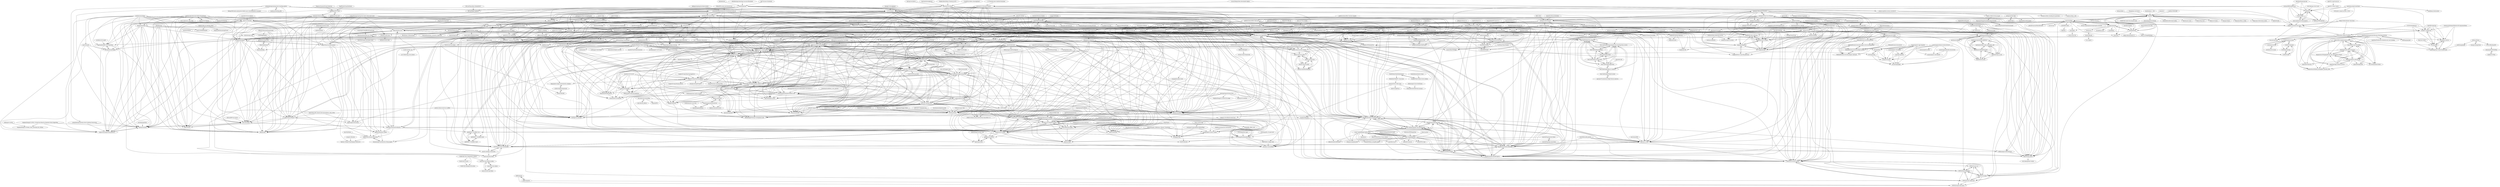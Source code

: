 digraph G {
"mpw0311/antd-umi-sys" -> "mpw0311/react-charts" ["e"=1]
"1c7/Youtube-Auto-Subtitle-Download" -> "develon2015/Youtube-dl-REST" ["e"=1]
"wasmerio/wasmer-python" -> "mohanson/pywasm" ["e"=1]
"windhoney/yii2-rest-rbac" -> "wjyzhixing/graduation" ["e"=1]
"luka1199/geo-heatmap" -> "A3M4/YouTube-Report" ["e"=1]
"wechat-miniprogram/miniprogram-simulate" -> "yisar/smallapp" ["e"=1]
"HFO4/gameboy.live" -> "mohanson/gameboy" ["e"=1]
"yinjihuan/sharding-jdbc" -> "yudiandemingzi/spring-boot-sharding-sphere" ["e"=1]
"Enno-H/ML-deeplearning-course" -> "Enno-H/Personal-Tech-Blog"
"Enno-H/ML-deeplearning-course" -> "jingwhale/code-sketch-resource"
"Enno-H/ML-deeplearning-course" -> "jingwhale/sketch-webview-kit"
"Enno-H/ML-deeplearning-course" -> "Zh1Cheung/Spark-Demo"
"Enno-H/ML-deeplearning-course" -> "jingwhale/egg-common-service"
"Enno-H/ML-deeplearning-course" -> "jingwhale/whale-kit"
"Enno-H/ML-deeplearning-course" -> "desperatecat/Myblog_SpringBoot_Restful_Web"
"Enno-H/ML-deeplearning-course" -> "desperatecat/ShoppingPortal_Vue_Springboot_Project"
"Enno-H/Personal-Tech-Blog" -> "jingwhale/code-sketch-resource"
"Enno-H/Personal-Tech-Blog" -> "Enno-H/ML-deeplearning-course"
"jingwhale/code-sketch-resource" -> "jingwhale/sketch-webview-kit"
"jingwhale/code-sketch-resource" -> "jingwhale/egg-common-service"
"jingwhale/code-sketch-resource" -> "jingwhale/page-flow"
"jingwhale/code-sketch-resource" -> "desperatecat/ShoppingPortal_Vue_Springboot_Project"
"jingwhale/code-sketch-resource" -> "Zh1Cheung/Spark-Demo"
"jingwhale/code-sketch-resource" -> "Enno-H/Personal-Tech-Blog"
"jingwhale/code-sketch-resource" -> "desperatecat/Myblog_SpringBoot_Restful_Web"
"jingwhale/code-sketch-resource" -> "Enno-H/ML-deeplearning-course"
"jingwhale/sketch-webview-kit" -> "jingwhale/code-sketch-resource"
"jingwhale/sketch-webview-kit" -> "Zh1Cheung/Spark-Demo"
"jingwhale/sketch-webview-kit" -> "jingwhale/egg-common-service"
"jingwhale/sketch-webview-kit" -> "desperatecat/Myblog_SpringBoot_Restful_Web"
"jingwhale/sketch-webview-kit" -> "Enno-H/Personal-Tech-Blog"
"jingwhale/sketch-webview-kit" -> "jingwhale/whale-kit"
"jingwhale/sketch-webview-kit" -> "Enno-H/ML-deeplearning-course"
"jingwhale/sketch-webview-kit" -> "jingwhale/page-flow"
"jingwhale/sketch-webview-kit" -> "desperatecat/ShoppingPortal_Vue_Springboot_Project"
"jingwhale/page-flow" -> "jingwhale/code-sketch-resource"
"desperatecat/ShoppingPortal_Vue_Springboot_Project" -> "jingwhale/code-sketch-resource"
"desperatecat/ShoppingPortal_Vue_Springboot_Project" -> "jingwhale/sketch-webview-kit"
"desperatecat/ShoppingPortal_Vue_Springboot_Project" -> "desperatecat/Myblog_SpringBoot_Restful_Web"
"jingwhale/egg-common-service" -> "jingwhale/code-sketch-resource"
"jingwhale/egg-common-service" -> "jingwhale/sketch-webview-kit"
"jingwhale/egg-common-service" -> "desperatecat/Myblog_SpringBoot_Restful_Web"
"jingwhale/egg-common-service" -> "desperatecat/ShoppingPortal_Vue_Springboot_Project"
"jingwhale/egg-common-service" -> "Enno-H/ML-deeplearning-course"
"jingwhale/egg-common-service" -> "Enno-H/Personal-Tech-Blog"
"kichik/nsis" -> "winsoft666/NSIS-UI-Plugin" ["e"=1]
"CoinCheung/pytorch-loss" -> "yatengLG/Focal-Loss-Pytorch" ["e"=1]
"qtdevs/FramelessHelper" -> "winsoft666/Qt-FramelessWindow" ["e"=1]
"YGYOOO/WeChat-Shelter" -> "yisier/thief-book-idea" ["e"=1]
"frejs/fre" -> "BetaSu/just-react" ["e"=1]
"frejs/fre" -> "yisar/asta" ["e"=1]
"frejs/fre" -> "onlychain/OCSystem" ["e"=1]
"frejs/fre" -> "BetaSu/big-react" ["e"=1]
"frejs/fre" -> "RubyLouvre/anu" ["e"=1]
"frejs/fre" -> "remaxjs/remax" ["e"=1]
"frejs/fre" -> "dixonzhao/Basic_Study" ["e"=1]
"frejs/fre" -> "7kms/react-illustration-series" ["e"=1]
"frejs/fre" -> "yisar/smallapp"
"frejs/fre" -> "alibaba/hooks" ["e"=1]
"frejs/fre" -> "ctripcorp/wean"
"frejs/fre" -> "NLRX-WJC/Learn-Vue-Source-Code" ["e"=1]
"frejs/fre" -> "berialjs/berial"
"frejs/fre" -> "brick-design/brick-design" ["e"=1]
"frejs/fre" -> "theanarkh/understand-nodejs" ["e"=1]
"sipt/shuttle" -> "mohanson/daze" ["e"=1]
"mashangxue/tensorflow2-zh" -> "geektutu/tensorflow2-docs-zh"
"mashangxue/tensorflow2-zh" -> "jinfagang/yolov3_tf2" ["e"=1]
"jgsrty/jgsrty.github.io" -> "jgsrty/netease-music-demo"
"jgsrty/jgsrty.github.io" -> "Z6T/nature-ui"
"jgsrty/jgsrty.github.io" -> "Jader/PcmToWav" ["e"=1]
"jgsrty/jgsrty.github.io" -> "dj49846917/antd-pro-experience"
"jgsrty/jgsrty.github.io" -> "school-days/spring-social-qq"
"jgsrty/jgsrty.github.io" -> "hacker-walker/hacker-walker"
"jgsrty/jgsrty.github.io" -> "jgsrty/rty-vue-components"
"zguop/banner" -> "hjdev/vue-lunar-fullcalendar"
"zguop/banner" -> "hbbaly/react-cloud-music"
"zguop/banner" -> "RootHarold/Lycoris"
"zguop/banner" -> "ivanallen/autumn"
"zguop/banner" -> "sun199412/education-project"
"zguop/banner" -> "fanshanhong/note" ["e"=1]
"zguop/banner" -> "kogel-net/Kogel.Dapper.Extension"
"zguop/banner" -> "StevenLikeWatermelon/high-precision-four-fundamental-rules"
"zguop/banner" -> "xuyisu/fw-spring-cloud"
"zguop/banner" -> "yszhao91/cga.js"
"zguop/banner" -> "ltframe/menthol"
"zguop/banner" -> "yangpeixing/YImagePicker" ["e"=1]
"zguop/banner" -> "NoharaHiroshi/upgradability-solidity-demo"
"zguop/banner" -> "fafeidou/fast-cloud-nacos"
"zguop/banner" -> "giswangsj/AndRatingBar" ["e"=1]
"ainilili/ratel" -> "anlingyi/xechat-idea" ["e"=1]
"mohanson/gameboy" -> "Gekkio/mooneye-gb" ["e"=1]
"mohanson/gameboy" -> "mvdnes/rboy" ["e"=1]
"mohanson/gameboy" -> "michelhe/rustboyadvance-ng" ["e"=1]
"mohanson/gameboy" -> "zfq559/ring_queue"
"mohanson/gameboy" -> "FFFXUE/vue-music-player"
"mohanson/gameboy" -> "YangsBryant/TeaScreenPopupWindow"
"mohanson/gameboy" -> "idmu/java_study"
"mohanson/gameboy" -> "ltframe/menthol"
"mohanson/gameboy" -> "mohanson/accu"
"mohanson/gameboy" -> "sun199412/vue-experience"
"mohanson/gameboy" -> "fanshanhong/note" ["e"=1]
"mohanson/gameboy" -> "5263954/vue-lunar-fullcalendar"
"mohanson/gameboy" -> "YangsBryant/DSelectorBryant"
"mohanson/gameboy" -> "Umbrella001/wx-yunyinyue"
"mohanson/gameboy" -> "StevenLikeWatermelon/high-precision-four-fundamental-rules"
"konvajs/vue-konva" -> "purestart/vue-fabric" ["e"=1]
"lufficc/SSD" -> "yatengLG/SSD-Pytorch" ["e"=1]
"asdf2014/algorithm" -> "idmu/java_study"
"asdf2014/algorithm" -> "FFFXUE/vue-music-player"
"asdf2014/algorithm" -> "sun199412/vue-experience"
"asdf2014/algorithm" -> "YangsBryant/TeaScreenPopupWindow"
"asdf2014/algorithm" -> "YangsBryant/DSelectorBryant"
"asdf2014/algorithm" -> "StevenLikeWatermelon/high-precision-four-fundamental-rules"
"asdf2014/algorithm" -> "5263954/vue-lunar-fullcalendar"
"asdf2014/algorithm" -> "ltframe/menthol"
"asdf2014/algorithm" -> "YangsBryant/BGradualProgress"
"asdf2014/algorithm" -> "zfq559/ring_queue"
"asdf2014/algorithm" -> "YangsBryant/BSearchEdit"
"asdf2014/algorithm" -> "tanghuibo/code-collection"
"asdf2014/algorithm" -> "Umbrella001/wx-yunyinyue"
"asdf2014/algorithm" -> "zhjing1019/moreTreeTable"
"asdf2014/algorithm" -> "tanghuibo/class-scanner"
"KqSMea8/AirplayServer" -> "5ingwings/MirrorCast-SinkApp" ["e"=1]
"kekingcn/spring-boot-klock-starter" -> "yudiandemingzi/spring-boot-distributed-redisson" ["e"=1]
"vipstone/drawingboard" -> "purestart/vue-fabric" ["e"=1]
"188867052/DependencyInjection.Analyzer" -> "188867052/Quartz.Web"
"quickjs-zh/QuickJS" -> "frejs/fre" ["e"=1]
"purestart/vue-fabric" -> "ltframe/menthol"
"purestart/vue-fabric" -> "c10342/player"
"purestart/vue-fabric" -> "sun199412/vue-experience"
"purestart/vue-fabric" -> "stepfencurryxiao/Cross-Fire"
"purestart/vue-fabric" -> "StevenLikeWatermelon/high-precision-four-fundamental-rules"
"purestart/vue-fabric" -> "RootHarold/Lycoris"
"purestart/vue-fabric" -> "520/EasyWords"
"purestart/vue-fabric" -> "sun199412/education-project"
"purestart/vue-fabric" -> "1292150917/vueToolOfficial"
"purestart/vue-fabric" -> "kogel-net/Kogel.Dapper.Extension"
"purestart/vue-fabric" -> "DavidWong9785/react-virtualized-scroll" ["e"=1]
"purestart/vue-fabric" -> "JIAOBANTANG/photo-map"
"purestart/vue-fabric" -> "yszhao91/cga.js"
"purestart/vue-fabric" -> "hbbaly/vue-blog" ["e"=1]
"purestart/vue-fabric" -> "FE-linmu/vue-template-project"
"TheodoreKrypton/slacking-off-tools" -> "yisier/thief-book-idea" ["e"=1]
"Rookie-Birds/Fabric-Tutorial_zh-CN" -> "purestart/vue-fabric" ["e"=1]
"protogenesis/NewConceptEnglish" -> "jgsrty/jgsrty.github.io" ["e"=1]
"JIAOBANTANG/photo-map" -> "dj49846917/antd-pro-experience"
"JIAOBANTANG/photo-map" -> "zhaoxiaofa/xiaofa-java-learn"
"JIAOBANTANG/photo-map" -> "Z6T/nature-ui"
"JIAOBANTANG/photo-map" -> "school-days/spring-social-qq"
"JIAOBANTANG/photo-map" -> "hacker-walker/hacker-walker"
"JIAOBANTANG/photo-map" -> "sun199412/vue-experience"
"JIAOBANTANG/photo-map" -> "jgsrty/jgsrty.github.io"
"JIAOBANTANG/photo-map" -> "ltframe/menthol"
"JIAOBANTANG/photo-map" -> "hbbaly/vue-blog" ["e"=1]
"JIAOBANTANG/photo-map" -> "c10342/player"
"JIAOBANTANG/photo-map" -> "StevenLikeWatermelon/high-precision-four-fundamental-rules"
"JIAOBANTANG/photo-map" -> "YangsBryant/TeaScreenPopupWindow"
"JIAOBANTANG/photo-map" -> "FFFXUE/vue-music-player"
"JIAOBANTANG/photo-map" -> "YangsBryant/DSelectorBryant"
"geektutu/tensorflow-tutorial-samples" -> "mashangxue/tensorflow2-zh" ["e"=1]
"geektutu/tensorflow-tutorial-samples" -> "geektutu/tensorflow2-docs-zh" ["e"=1]
"jiangrongbo/mybatis-book" -> "yeecode/MyBatisDemo"
"jiangrongbo/mybatis-book" -> "mybatis/parent"
"TaXueWWL/redis-distributed-lock" -> "yudiandemingzi/spring-boot-distributed-redisson" ["e"=1]
"Anxiangchegu/technical-doc" -> "houxinyu-neu/xinBlog"
"Anxiangchegu/technical-doc" -> "FE-linmu/vue-template-project"
"Anxiangchegu/technical-doc" -> "liu165/tomcats"
"Anxiangchegu/technical-doc" -> "SpiritMark/Java-notes"
"Anxiangchegu/technical-doc" -> "Gepeng18/CloudDisk"
"Anxiangchegu/technical-doc" -> "StephenZheng0315/GAN_RS_image"
"heluxjs/helux" -> "frejs/fre" ["e"=1]
"waleedahmad/node-stream" -> "illuspas/Node-Media-Server-Admin" ["e"=1]
"mvdnes/rboy" -> "mohanson/gameboy" ["e"=1]
"phodal/mooa" -> "CyberFei/puzzle" ["e"=1]
"telefire/mimic3-time-series" -> "my-dlq/swagger-kubernetes"
"yeecode/ObjectLogger" -> "way-jm/xr-storage" ["e"=1]
"yeecode/ObjectLogger" -> "sun199412/education-project" ["e"=1]
"yeecode/ObjectLogger" -> "188867052/MatrixAdmin" ["e"=1]
"yeecode/ObjectLogger" -> "sun199412/vue-experience" ["e"=1]
"Netis/cloud-probe" -> "kogel-net/Kogel.Dapper.Extension" ["e"=1]
"beride/linux0.11-1" -> "mengchao666/Linux-0.11code" ["e"=1]
"wumansgy/GoAndBlockChainStudy" -> "liyuechun/blockchain_go_videos" ["e"=1]
"jolyndenning/coexisting-vue-microfrontends" -> "CyberFei/puzzle" ["e"=1]
"michelhe/rustboyadvance-ng" -> "mohanson/gameboy" ["e"=1]
"RootHarold/Lycoris" -> "sun199412/education-project"
"RootHarold/Lycoris" -> "hjdev/vue-lunar-fullcalendar"
"RootHarold/Lycoris" -> "xuyisu/fw-spring-cloud"
"RootHarold/Lycoris" -> "ivanallen/autumn"
"RootHarold/Lycoris" -> "kogel-net/Kogel.Dapper.Extension"
"RootHarold/Lycoris" -> "tanglei302wqy/notes" ["e"=1]
"RootHarold/Lycoris" -> "hbbaly/react-cloud-music"
"RootHarold/Lycoris" -> "yszhao91/cga.js"
"RootHarold/Lycoris" -> "NoharaHiroshi/upgradability-solidity-demo"
"RootHarold/Lycoris" -> "1292150917/vueToolOfficial"
"RootHarold/Lycoris" -> "520/EasyWords"
"RootHarold/Lycoris" -> "ltframe/menthol"
"RootHarold/Lycoris" -> "StevenLikeWatermelon/high-precision-four-fundamental-rules"
"RootHarold/Lycoris" -> "fanshanhong/note" ["e"=1]
"RootHarold/Lycoris" -> "fsssosei/ASLPAw"
"yangpeixing/YImagePicker" -> "sun199412/vue-experience" ["e"=1]
"yangpeixing/YImagePicker" -> "ltframe/menthol" ["e"=1]
"yangpeixing/YImagePicker" -> "StevenLikeWatermelon/high-precision-four-fundamental-rules" ["e"=1]
"yangpeixing/YImagePicker" -> "YangsBryant/TeaScreenPopupWindow" ["e"=1]
"zohar001/lottery" -> "hbbaly/vue-cnode"
"zohar001/lottery" -> "liangfan209/DialogUtils"
"zohar001/lottery" -> "188867052/MatrixAdmin"
"zohar001/lottery" -> "188867052/Route.Generator"
"zohar001/lottery" -> "stepfencurryxiao/Cross-Fire"
"zohar001/lottery" -> "ausboyue/IntentLife" ["e"=1]
"zohar001/lottery" -> "leslie-choi/Qunar"
"zohar001/lottery" -> "wanglongfei023/news-reader"
"zohar001/lottery" -> "zohar001/runscore"
"zohar001/lottery" -> "moxier/Book-WebApp"
"zohar001/lottery" -> "WangAgui/wag"
"manondidi/swiftArch" -> "5263954/vue-lunar-fullcalendar" ["e"=1]
"manondidi/swiftArch" -> "hakuna-tata/vue-music-player" ["e"=1]
"manondidi/swiftArch" -> "xuyisu/security-demo" ["e"=1]
"manondidi/swiftArch" -> "BeaHugs/RxImagePicker" ["e"=1]
"mohanson/i8080" -> "mohanson/space-invaders"
"mohanson/i8080" -> "zfq559/ring_queue"
"mohanson/i8080" -> "tanghuibo/ips"
"mohanson/i8080" -> "tanghuibo/class-scanner"
"mohanson/daze" -> "zfq559/ring_queue"
"mohanson/daze" -> "mohanson/accu"
"mohanson/daze" -> "mohanson/space-invaders"
"mohanson/daze" -> "tanghuibo/ips"
"mohanson/daze" -> "mohanson/i8080"
"mohanson/daze" -> "FFFXUE/vue-music-player"
"mohanson/daze" -> "tanghuibo/class-scanner"
"mohanson/daze" -> "dragonite-network/dragonite-java" ["e"=1]
"mohanson/daze" -> "mohanson/pywasm"
"mohanson/daze" -> "FFFXUE/betterRegExp"
"mohanson/daze" -> "FFFXUE/wx-juejin"
"mohanson/daze" -> "YangsBryant/BGradualProgress"
"mohanson/daze" -> "koolwiki/goflyway_android"
"mohanson/daze" -> "YangsBryant/DSelectorBryant"
"mohanson/daze" -> "mohanson/gameboy"
"tingyunote/Tingyu-Notes" -> "520/EasyWords" ["e"=1]
"yisier/thief-book-idea" -> "41369ly/touch-fish"
"yisier/thief-book-idea" -> "iamyours/ReaderPlugin"
"yisier/thief-book-idea" -> "cteamx/Thief" ["e"=1]
"yisier/thief-book-idea" -> "luojunhui/touch-fish"
"yisier/thief-book-idea" -> "TheodoreKrypton/slacking-off-tools" ["e"=1]
"yisier/thief-book-idea" -> "Sniper2016/MyRPC"
"yisier/thief-book-idea" -> "kusunoki-riko/thief-java"
"yisier/thief-book-idea" -> "E1eveNn/shinnosuke"
"yisier/thief-book-idea" -> "leslie-choi/Qunar"
"yisier/thief-book-idea" -> "ddsbear/AnyNdk"
"yisier/thief-book-idea" -> "huangguorui/Smile_Blog"
"yisier/thief-book-idea" -> "zhuCheer/libra"
"yisier/thief-book-idea" -> "ltframe/menthol"
"yisier/thief-book-idea" -> "Neko3000/Iris.iOS"
"bobo0810/PytorchNetHub" -> "yatengLG/SSD-Pytorch" ["e"=1]
"yisar/smallapp" -> "ctripcorp/wean"
"yisar/smallapp" -> "yisar/asta" ["e"=1]
"yisar/smallapp" -> "berialjs/berial"
"yisar/smallapp" -> "githubliruiyuan/HybridFlutter" ["e"=1]
"yisar/smallapp" -> "yisar/fard2"
"yisar/smallapp" -> "frejs/fre"
"yisar/smallapp" -> "muwoo/vox"
"yisar/smallapp" -> "FFFXUE/vue-music-player"
"yisar/smallapp" -> "sun199412/vue-experience"
"yisar/smallapp" -> "idmu/java_study"
"yisar/smallapp" -> "wechat-miniprogram/miniprogram-simulate" ["e"=1]
"yisar/smallapp" -> "yizhi996/evoker"
"yisar/smallapp" -> "zfq559/ring_queue"
"yisar/smallapp" -> "yisar/labor"
"yisar/smallapp" -> "lancopku/AdaMod"
"RokasUrbelis/docker-wine-linux" -> "Chorer/hexo-theme-PureBlue" ["e"=1]
"RokasUrbelis/docker-wine-linux" -> "188867052/MatrixAdmin" ["e"=1]
"RokasUrbelis/docker-wine-linux" -> "stepfencurryxiao/Cross-Fire" ["e"=1]
"RokasUrbelis/docker-wine-linux" -> "yuang01/v-plugs-ayu" ["e"=1]
"clcarwin/focal_loss_pytorch" -> "yatengLG/Focal-Loss-Pytorch" ["e"=1]
"geektutu/tensorflow2-docs-zh" -> "OneCodeMonkey/lara_shop_v2"
"geektutu/tensorflow2-docs-zh" -> "188867052/MatrixAdmin"
"geektutu/tensorflow2-docs-zh" -> "ausboyue/IntentLife" ["e"=1]
"geektutu/tensorflow2-docs-zh" -> "hbbaly/vue-cnode"
"geektutu/tensorflow2-docs-zh" -> "way-jm/xr-storage"
"geektutu/tensorflow2-docs-zh" -> "mashangxue/tensorflow2-zh"
"geektutu/tensorflow2-docs-zh" -> "yisar/fard2"
"automvc/bee" -> "jgsrty/jgsrty.github.io" ["e"=1]
"xuuhan/HXPhotoBrowser" -> "simdd/cet"
"xuuhan/HXPhotoBrowser" -> "stepfencurryxiao/Cross-Fire"
"xuuhan/HXPhotoBrowser" -> "hbbaly/vue-cnode"
"xuuhan/HXPhotoBrowser" -> "MSTGit/TBModelTool"
"xuuhan/HXPhotoBrowser" -> "way-jm/wayswipe"
"xuuhan/HXPhotoBrowser" -> "huangguorui/Smile_Blog"
"xuuhan/HXPhotoBrowser" -> "Xezun/XZKit"
"yuang01/v-plugs-ayu" -> "lvCmx/jzoffer"
"yuang01/v-plugs-ayu" -> "tfzh/admin_service"
"yuang01/v-plugs-ayu" -> "Chorer/hexo-theme-PureBlue"
"yuang01/v-plugs-ayu" -> "stepfencurryxiao/Cross-Fire"
"morn-team/morn-boot-projects" -> "simdd/cet"
"morn-team/morn-boot-projects" -> "Xezun/XZKit"
"morn-team/morn-boot-projects" -> "stepfencurryxiao/Cross-Fire"
"stepfencurryxiao/Cross-Fire" -> "yuang01/v-plugs-ayu"
"stepfencurryxiao/Cross-Fire" -> "way-jm/wayswipe"
"mpw0311/react-charts" -> "simdd/cet"
"grasslog/WebServer" -> "188867052/MatrixAdmin" ["e"=1]
"grasslog/WebServer" -> "OneCodeMonkey/lara_shop_v2" ["e"=1]
"aboutmydreams/pycapt" -> "simdd/cet"
"aboutmydreams/pycapt" -> "MSTGit/TBModelTool"
"aboutmydreams/pycapt" -> "xuuhan/HXPhotoBrowser"
"aboutmydreams/pycapt" -> "Xezun/XZKit"
"simdd/cet" -> "MSTGit/TBModelTool"
"simdd/cet" -> "Xezun/XZKit"
"simdd/cet" -> "morn-team/morn-boot-projects"
"whr-helen/go-struct-auto" -> "simdd/cet"
"sealchain-project/sealchain" -> "windyfancy/webcontext" ["e"=1]
"sealchain-project/sealchain" -> "stepfencurryxiao/Cross-Fire"
"sealchain-project/sealchain" -> "yuang01/v-plugs-ayu"
"sealchain-project/sealchain" -> "way-jm/wayswipe"
"sealchain-project/sealchain" -> "simdd/cet"
"sealchain-project/sealchain" -> "520/Latest-commit-on-Dec-2-2010"
"graysonwp/YoutubeVideoDownloader" -> "Raymond-Wong/YoutubeBatchDownloader"
"CNYuYang/My-19-years-old" -> "CNYuYang/DistributedSystems" ["e"=1]
"LussacZheng/video-downloader-deploy" -> "justjavac/github-actions-youtube-dl" ["e"=1]
"LussacZheng/video-downloader-deploy" -> "develon2015/Youtube-dl-REST" ["e"=1]
"intomylife/SpringCloud" -> "intomylife/SpringBoot"
"intomylife/SpringCloud" -> "intomylife/Docker"
"intomylife/SpringCloud" -> "FFFXUE/react-admin-tpl"
"yudiandemingzi/spring-boot-distributed-redisson" -> "ltframe/menthol"
"yudiandemingzi/spring-boot-distributed-redisson" -> "sun199412/vue-experience"
"yudiandemingzi/spring-boot-distributed-redisson" -> "StevenLikeWatermelon/high-precision-four-fundamental-rules"
"yudiandemingzi/spring-boot-distributed-redisson" -> "ivanallen/autumn"
"yudiandemingzi/spring-boot-distributed-redisson" -> "JIAOBANTANG/photo-map"
"yudiandemingzi/spring-boot-distributed-redisson" -> "huangguorui/Smile_Blog"
"yudiandemingzi/spring-boot-distributed-redisson" -> "hbbaly/react-cloud-music"
"yudiandemingzi/spring-boot-distributed-redisson" -> "Neko3000/Iris.iOS"
"yudiandemingzi/spring-boot-distributed-redisson" -> "hbbaly/vue-blog" ["e"=1]
"yudiandemingzi/spring-boot-distributed-redisson" -> "stepfencurryxiao/Cross-Fire"
"yudiandemingzi/spring-boot-distributed-redisson" -> "lusteng/vue-yanxuan"
"yudiandemingzi/spring-boot-distributed-redisson" -> "Sniper2016/MyRPC"
"yudiandemingzi/spring-boot-distributed-redisson" -> "keguoyu/kuaishou-spider"
"yudiandemingzi/spring-boot-distributed-redisson" -> "hjdev/vue-lunar-fullcalendar"
"yudiandemingzi/spring-boot-distributed-redisson" -> "leslie-choi/Qunar"
"ziyang0116/rockplayer" -> "c10342/player" ["e"=1]
"liningit/Dapper.LnskyDB" -> "hbbaly/vue-cnode" ["e"=1]
"c10342/player" -> "ltframe/menthol"
"c10342/player" -> "sun199412/vue-experience"
"c10342/player" -> "hbbaly/vue-blog" ["e"=1]
"c10342/player" -> "JIAOBANTANG/photo-map"
"c10342/player" -> "StevenLikeWatermelon/high-precision-four-fundamental-rules"
"c10342/player" -> "1292150917/vueToolOfficial"
"c10342/player" -> "ausboyue/IntentLife" ["e"=1]
"c10342/player" -> "YangsBryant/TeaScreenPopupWindow"
"c10342/player" -> "hbbaly/node"
"c10342/player" -> "SpiritMark/Java-notes"
"c10342/player" -> "520/EasyWords"
"c10342/player" -> "xuzijia/blog"
"c10342/player" -> "YangsBryant/DSelectorBryant"
"c10342/player" -> "sun199412/education-project"
"c10342/player" -> "DavidWong9785/react-virtualized-scroll" ["e"=1]
"ch0ice/jt809-tcp-server" -> "zhuCheer/libra" ["e"=1]
"intomylife/SpringBoot" -> "huangguorui/Smile_Blog"
"intomylife/SpringBoot" -> "hbbaly/vue-cnode"
"choiceyou/FWPopupView" -> "Coder-TanJX/JXBanner" ["e"=1]
"DengPingFan/DAVSOD" -> "huangguorui/Smile_Blog" ["e"=1]
"DengPingFan/DAVSOD" -> "FatDoge/watermark-enhancer" ["e"=1]
"razonyang/yii2-app-template" -> "razonyang/gopkgs"
"razonyang/yii2-app-template" -> "razonyang/yii2-vue-admin"
"razonyang/yii2-app-template" -> "go-gem/sessions"
"razonyang/yii2-app-template" -> "clevergo/captchas"
"razonyang/yii2-app-template" -> "razonyang/yii2-rate-limiter"
"razonyang/yii2-app-template" -> "clevergo/form"
"zxf20180725/pygame-jxzj" -> "520/EasyWords" ["e"=1]
"yifengyou/linux-0.12" -> "mengchao666/Linux-0.11code" ["e"=1]
"mohanson/pywasm" -> "mohanson/space-invaders"
"mohanson/pywasm" -> "zfq559/ring_queue"
"mohanson/pywasm" -> "mohanson/i8080"
"mohanson/pywasm" -> "tanghuibo/ips"
"mohanson/pywasm" -> "tanghuibo/class-scanner"
"mohanson/pywasm" -> "mohanson/pydouz"
"mohanson/pywasm" -> "tanghuibo/bar-or-qrcode-generator"
"mohanson/pywasm" -> "karldoenitz/PythonUtils"
"mohanson/pywasm" -> "tanghuibo/fanyi"
"mohanson/pywasm" -> "FFFXUE/betterRegExp"
"mohanson/pywasm" -> "bhhbazinga/LockFreeQueue"
"mohanson/pywasm" -> "FFFXUE/vue-music-player"
"mohanson/pywasm" -> "FFFXUE/wx-juejin"
"mohanson/pywasm" -> "mohanson/accu"
"mohanson/pywasm" -> "FFFXUE/react-admin-tpl"
"httpboy/ndk_jni_learning_demo" -> "httpboy/KotlinLearningTravel"
"httpboy/ndk_jni_learning_demo" -> "cmyh100/dilidiliSpider"
"ChunhuanLin/deform_conv_pytorch" -> "CHONSPQX/modulated-deform-conv" ["e"=1]
"malonecoder/Awesome-Kotlin-WanAndroid" -> "hbbaly/node"
"malonecoder/Awesome-Kotlin-WanAndroid" -> "zhuCheer/libra"
"malonecoder/Awesome-Kotlin-WanAndroid" -> "JamesTensor/Match"
"malonecoder/Awesome-Kotlin-WanAndroid" -> "SharryChoo/SAlbum" ["e"=1]
"malonecoder/Awesome-Kotlin-WanAndroid" -> "ruiboma/warlock"
"malonecoder/Awesome-Kotlin-WanAndroid" -> "Traeric/Sirvia"
"malonecoder/Awesome-Kotlin-WanAndroid" -> "sun199412/vue-experience"
"malonecoder/Awesome-Kotlin-WanAndroid" -> "guobao90/XMDebug" ["e"=1]
"malonecoder/Awesome-Kotlin-WanAndroid" -> "ltframe/menthol"
"malonecoder/Awesome-Kotlin-WanAndroid" -> "wave-club/wave_club_shop" ["e"=1]
"malonecoder/Awesome-Kotlin-WanAndroid" -> "augustVino/augustVino.github.io"
"malonecoder/Awesome-Kotlin-WanAndroid" -> "hashgard/hashgard"
"malonecoder/Awesome-Kotlin-WanAndroid" -> "ingangi/chroutine"
"malonecoder/Awesome-Kotlin-WanAndroid" -> "gaozhanfire/BDC2019-rank24th"
"malonecoder/Awesome-Kotlin-WanAndroid" -> "ysk2014/webshell"
"yudiandemingzi/spring-cloud-rocketmq-transaction" -> "augustVino/augustVino.github.io"
"yudiandemingzi/spring-cloud-rocketmq-transaction" -> "ruiboma/warlock"
"pursue-wind/hello-spring-cloud-alibaba" -> "fafeidou/fast-cloud-nacos" ["e"=1]
"my-dlq/blog-example" -> "my-dlq/swagger-kubernetes" ["e"=1]
"Xezun/XZKit" -> "simdd/cet"
"Xezun/XZKit" -> "morn-team/morn-boot-projects"
"Xezun/XZKit" -> "MSTGit/TBModelTool"
"CNYuYang/whut-zgyw" -> "CNYuYang/DistributedSystems" ["e"=1]
"gitstliu/MysqlToAll" -> "OneCodeMonkey/php-src-analysis"
"gitstliu/MysqlToAll" -> "OneCodeMonkey/OperatingSystem-Starting-from-scratch"
"gitstliu/MysqlToAll" -> "OneCodeMonkey/lara_shop_v2"
"razonyang/yii2-vue-admin" -> "razonyang/gopkgs"
"razonyang/yii2-vue-admin" -> "razonyang/yii2-app-template"
"razonyang/yii2-vue-admin" -> "go-gem/sessions"
"razonyang/yii2-vue-admin" -> "clevergo/captchas"
"Coder-TanJX/JXPageControl" -> "Coder-TanJX/googleads-ima-JXAVideoAds"
"Coder-TanJX/JXPageControl" -> "Coder-TanJX/JXBanner"
"Coder-TanJX/JXPageControl" -> "YangsBryant/TeaScreenPopupWindow"
"Coder-TanJX/JXPageControl" -> "YangsBryant/TeaPickerView"
"Coder-TanJX/JXPageControl" -> "nchen909/flask_mongodb_game" ["e"=1]
"Coder-TanJX/JXPageControl" -> "YangsBryant/BSearchEdit"
"Coder-TanJX/JXPageControl" -> "aoju/hibiscus.js" ["e"=1]
"Coder-TanJX/JXPageControl" -> "Amandesu/maizuo" ["e"=1]
"Coder-TanJX/JXPageControl" -> "nchen909/scrape" ["e"=1]
"Coder-TanJX/JXPageControl" -> "Akimeite/AndroidModule" ["e"=1]
"Coder-TanJX/JXPageControl" -> "aoju/lancia" ["e"=1]
"Coder-TanJX/JXPageControl" -> "YangsBryant/BGradualProgress"
"Coder-TanJX/JXPageControl" -> "YangsBryant/DSelectorBryant"
"Coder-TanJX/JXPageControl" -> "chenjoya/sampling-free" ["e"=1]
"Coder-TanJX/JXPageControl" -> "BluesYu/MarStech_Vision_Sensor" ["e"=1]
"jgsrty/netease-music-demo" -> "jgsrty/rty-vue-components"
"jgsrty/netease-music-demo" -> "jgsrty/universal-vue-admin"
"BeaHugs/RxImagePicker" -> "hakuna-tata/vue-music-player"
"BeaHugs/RxImagePicker" -> "5263954/vue-lunar-fullcalendar"
"BeaHugs/RxImagePicker" -> "fsssosei/ASLPAw"
"BeaHugs/RxImagePicker" -> "CimZzz/happypass"
"BeaHugs/RxImagePicker" -> "xuyisu/security-demo"
"BeaHugs/RxImagePicker" -> "hakuna-tata/vue-study"
"BeaHugs/RxImagePicker" -> "lusteng/vue-yanxuan"
"BeaHugs/RxImagePicker" -> "tuyeye/Practical-functions"
"BeaHugs/RxImagePicker" -> "sun199412/vue-experience"
"BeaHugs/RxImagePicker" -> "shenyao2333/myrabbitmq"
"BeaHugs/RxImagePicker" -> "CleverLiurx/vue-eleme"
"ueboot/ueboot" -> "Jorian93/jorian-framework" ["e"=1]
"fafeidou/fast-cloud-nacos" -> "ltframe/menthol"
"fafeidou/fast-cloud-nacos" -> "StevenLikeWatermelon/high-precision-four-fundamental-rules"
"fafeidou/fast-cloud-nacos" -> "lusteng/vue-yanxuan"
"fafeidou/fast-cloud-nacos" -> "fsssosei/ASLPAw"
"fafeidou/fast-cloud-nacos" -> "5263954/vue-lunar-fullcalendar"
"fafeidou/fast-cloud-nacos" -> "ivanallen/autumn"
"fafeidou/fast-cloud-nacos" -> "sun199412/vue-experience"
"fafeidou/fast-cloud-nacos" -> "BeaHugs/RxImagePicker"
"fafeidou/fast-cloud-nacos" -> "hjdev/vue-lunar-fullcalendar"
"fafeidou/fast-cloud-nacos" -> "SpiritMark/Java-notes"
"fafeidou/fast-cloud-nacos" -> "hbbaly/react-cloud-music"
"fafeidou/fast-cloud-nacos" -> "fanshanhong/note" ["e"=1]
"fafeidou/fast-cloud-nacos" -> "FFFXUE/vue-music-player"
"fafeidou/fast-cloud-nacos" -> "hakuna-tata/vue-music-player"
"fafeidou/fast-cloud-nacos" -> "1292150917/vueToolOfficial"
"soul-soft/Dapper.Linq" -> "kogel-net/Kogel.Dapper.Extension" ["e"=1]
"martin-xia0/Jam_Forecaster" -> "xuyisu/security-demo"
"martin-xia0/Jam_Forecaster" -> "5263954/vue-lunar-fullcalendar"
"zhyee/Mysql8.0_Reference_Manual_Translation" -> "WangAgui/wag"
"zhyee/Mysql8.0_Reference_Manual_Translation" -> "wanglongfei023/news-reader"
"zhyee/Mysql8.0_Reference_Manual_Translation" -> "leslie-choi/Qunar"
"zhyee/Mysql8.0_Reference_Manual_Translation" -> "dj49846917/workflow-vue"
"JamesTensor/Match" -> "ltframe/menthol"
"JamesTensor/Match" -> "jiajiewang0326/Grocery"
"JamesTensor/Match" -> "sun199412/vue-experience"
"JamesTensor/Match" -> "hbbaly/node"
"JamesTensor/Match" -> "ruiboma/warlock"
"JamesTensor/Match" -> "zhuCheer/libra"
"Blockchain-CN/blockchain" -> "corgi-kx/blockchain_golang" ["e"=1]
"CyberFei/puzzle" -> "hbbaly/vue-cnode"
"CyberFei/puzzle" -> "188867052/MatrixAdmin"
"CyberFei/puzzle" -> "huangguorui/Smile_Blog"
"CyberFei/puzzle" -> "ausboyue/IntentLife" ["e"=1]
"CyberFei/puzzle" -> "hbbaly/vue-blog" ["e"=1]
"CyberFei/puzzle" -> "FatDoge/watermark-enhancer"
"CyberFei/puzzle" -> "zohar001/lottery"
"CyberFei/puzzle" -> "leslie-choi/Qunar"
"CyberFei/puzzle" -> "ZH-Lee/Paper-Analysis"
"CyberFei/puzzle" -> "188867052/Route.Generator"
"CyberFei/puzzle" -> "c10342/player"
"CyberFei/puzzle" -> "intomylife/SpringBoot"
"CyberFei/puzzle" -> "zhuCheer/libra"
"CyberFei/puzzle" -> "Neko3000/Iris.iOS"
"CyberFei/puzzle" -> "Jorian93/jorian-framework"
"Chorer/hexo-theme-PureBlue" -> "yuang01/v-plugs-ayu"
"Chorer/hexo-theme-PureBlue" -> "lvCmx/jzoffer"
"Chorer/hexo-theme-PureBlue" -> "stepfencurryxiao/Cross-Fire"
"Chorer/hexo-theme-PureBlue" -> "hbbaly/vue-cnode"
"Chorer/hexo-theme-PureBlue" -> "tfzh/admin_service"
"Chorer/hexo-theme-PureBlue" -> "liangfan209/DialogUtils"
"Chorer/hexo-theme-PureBlue" -> "realDuang/react-router-breadcrumb"
"Chorer/hexo-theme-PureBlue" -> "518000/altered_beast"
"Chorer/hexo-theme-PureBlue" -> "way-jm/wayswipe"
"LiteratureZhiQing/ZQDataGridComponentDemo" -> "yuang01/v-plugs-ayu"
"LiteratureZhiQing/ZQDataGridComponentDemo" -> "tfzh/admin_service"
"LiteratureZhiQing/ZQDataGridComponentDemo" -> "realDuang/react-router-breadcrumb"
"CuteFakin/Fakin-Reader" -> "moxier/Book-WebApp" ["e"=1]
"YangsBryant/TeaPickerView" -> "YangsBryant/DSelectorBryant"
"YangsBryant/TeaPickerView" -> "YangsBryant/BSearchEdit"
"YangsBryant/TeaPickerView" -> "YangsBryant/BGradualProgress"
"YangsBryant/TeaPickerView" -> "YangsBryant/TeaScreenPopupWindow"
"YangsBryant/TeaPickerView" -> "Coder-TanJX/googleads-ima-JXAVideoAds"
"liyuechun/blockchain_go_videos" -> "corgi-kx/blockchain_golang"
"liyuechun/blockchain_go_videos" -> "liyuechun/blockchain_go_videos"
"liyuechun/blockchain_go_videos" -> "liyuechun/super-dictionary-react"
"FlyWM/FramelessWindow-Qt" -> "winsoft666/Qt-FramelessWindow" ["e"=1]
"moranyijiu/python-" -> "ruiboma/warlock" ["e"=1]
"ddsbear/AnyNdk" -> "E1eveNn/shinnosuke"
"FatDoge/watermark-enhancer" -> "huangguorui/Smile_Blog"
"FatDoge/watermark-enhancer" -> "zhuCheer/libra"
"FatDoge/watermark-enhancer" -> "Neko3000/Iris.iOS"
"FatDoge/watermark-enhancer" -> "leslie-choi/Qunar"
"FatDoge/watermark-enhancer" -> "augustVino/chrome-extensions"
"FatDoge/watermark-enhancer" -> "keguoyu/kuaishou-spider"
"FatDoge/watermark-enhancer" -> "dj49846917/workflow-vue"
"hilanmiao/NSIS-UI" -> "winsoft666/NSIS-UI-Plugin" ["e"=1]
"superhen/Automated-Job-Resume-Matching-Solution" -> "jingwhale/whale-kit"
"superhen/Automated-Job-Resume-Matching-Solution" -> "jingwhale/sketch-webview-kit"
"superhen/Automated-Job-Resume-Matching-Solution" -> "Enno-H/ML-deeplearning-course"
"superhen/Automated-Job-Resume-Matching-Solution" -> "superhen/Prediction-of-Airbnb-new-user-booking"
"superhen/Automated-Job-Resume-Matching-Solution" -> "fefeding/jmgraph"
"superhen/Automated-Job-Resume-Matching-Solution" -> "desperatecat/ShoppingPortal_Vue_Springboot_Project"
"superhen/Automated-Job-Resume-Matching-Solution" -> "Zh1Cheung/Spark-Demo"
"superhen/Automated-Job-Resume-Matching-Solution" -> "way-jm/wayswipe"
"superhen/Automated-Job-Resume-Matching-Solution" -> "Enno-H/Personal-Tech-Blog"
"superhen/Automated-Job-Resume-Matching-Solution" -> "desperatecat/Myblog_SpringBoot_Restful_Web"
"bajins/NSIS_SetupSkin" -> "winsoft666/NSIS-UI-Plugin" ["e"=1]
"linjie98/wingcloud" -> "tfzh/admin_service"
"linjie98/wingcloud" -> "lvCmx/jzoffer"
"linjie98/wingcloud" -> "yuang01/v-plugs-ayu"
"xuzijia/blog" -> "ruiboma/warlock"
"xuzijia/blog" -> "hbbaly/node"
"xuzijia/blog" -> "augustVino/augustVino.github.io"
"xuzijia/blog" -> "YangsBryant/BGradualProgress"
"xuzijia/blog" -> "sun199412/vue-experience"
"xuzijia/blog" -> "YangsBryant/DSelectorBryant"
"xuzijia/blog" -> "hpjsg/NetworkLib-RPC"
"xuzijia/blog" -> "ltframe/menthol"
"xuzijia/blog" -> "YangsBryant/BSearchEdit"
"xuzijia/blog" -> "YangsBryant/TeaScreenPopupWindow"
"xuzijia/blog" -> "zhaoxiaofa/blog"
"xuzijia/blog" -> "YangsBryant/TeaPickerView"
"xuzijia/blog" -> "imtaotao/mp-store"
"xuzijia/blog" -> "xlvchao/ok-mail-helper"
"OneCodeMonkey/Algorithm" -> "OneCodeMonkey/OperatingSystem-Starting-from-scratch"
"OneCodeMonkey/Algorithm" -> "OneCodeMonkey/swoole-demo"
"OneCodeMonkey/Algorithm" -> "OneCodeMonkey/lara_shop_v2"
"OneCodeMonkey/Algorithm" -> "OneCodeMonkey/Shell"
"OneCodeMonkey/Algorithm" -> "OneCodeMonkey/php-src-analysis"
"OneCodeMonkey/lara_shop_v2" -> "OneCodeMonkey/swoole-demo"
"OneCodeMonkey/lara_shop_v2" -> "OneCodeMonkey/OperatingSystem-Starting-from-scratch"
"OneCodeMonkey/lara_shop_v2" -> "OneCodeMonkey/Shell"
"OneCodeMonkey/lara_shop_v2" -> "OneCodeMonkey/Algorithm"
"OneCodeMonkey/lara_shop_v2" -> "OneCodeMonkey/Yaf-demo"
"OneCodeMonkey/Shell" -> "OneCodeMonkey/swoole-demo"
"OneCodeMonkey/Shell" -> "OneCodeMonkey/OperatingSystem-Starting-from-scratch"
"OneCodeMonkey/Shell" -> "OneCodeMonkey/lara_shop_v2"
"OneCodeMonkey/Shell" -> "OneCodeMonkey/Yaf-demo"
"OneCodeMonkey/Shell" -> "OneCodeMonkey/Algorithm"
"OneCodeMonkey/php-src-analysis" -> "OneCodeMonkey/OperatingSystem-Starting-from-scratch"
"OneCodeMonkey/php-src-analysis" -> "OneCodeMonkey/WeiboCrawler"
"OneCodeMonkey/php-src-analysis" -> "OneCodeMonkey/swoole-demo"
"OneCodeMonkey/php-src-analysis" -> "OneCodeMonkey/lara_shop_v2"
"OneCodeMonkey/php-src-analysis" -> "OneCodeMonkey/Algorithm"
"OneCodeMonkey/swoole-demo" -> "OneCodeMonkey/OperatingSystem-Starting-from-scratch"
"OneCodeMonkey/swoole-demo" -> "OneCodeMonkey/lara_shop_v2"
"OneCodeMonkey/swoole-demo" -> "OneCodeMonkey/Shell"
"OneCodeMonkey/swoole-demo" -> "OneCodeMonkey/Algorithm"
"OneCodeMonkey/swoole-demo" -> "OneCodeMonkey/Yaf-demo"
"OneCodeMonkey/OperatingSystem-Starting-from-scratch" -> "OneCodeMonkey/swoole-demo"
"OneCodeMonkey/OperatingSystem-Starting-from-scratch" -> "OneCodeMonkey/lara_shop_v2"
"OneCodeMonkey/OperatingSystem-Starting-from-scratch" -> "OneCodeMonkey/Shell"
"OneCodeMonkey/OperatingSystem-Starting-from-scratch" -> "OneCodeMonkey/Algorithm"
"OneCodeMonkey/OperatingSystem-Starting-from-scratch" -> "OneCodeMonkey/Yaf-demo"
"OneCodeMonkey/OperatingSystem-Starting-from-scratch" -> "OneCodeMonkey/php-src-analysis"
"YangsBryant/TeaScreenPopupWindow" -> "YangsBryant/DSelectorBryant"
"YangsBryant/TeaScreenPopupWindow" -> "YangsBryant/BGradualProgress"
"YangsBryant/TeaScreenPopupWindow" -> "YangsBryant/TeaPickerView"
"YangsBryant/TeaScreenPopupWindow" -> "YangsBryant/BSearchEdit"
"YangsBryant/TeaScreenPopupWindow" -> "Coder-TanJX/googleads-ima-JXAVideoAds"
"YangsBryant/TeaScreenPopupWindow" -> "sun199412/vue-experience"
"YangsBryant/TeaScreenPopupWindow" -> "FFFXUE/vue-music-player"
"YangsBryant/TeaScreenPopupWindow" -> "idmu/java_study"
"YangsBryant/TeaScreenPopupWindow" -> "StevenLikeWatermelon/high-precision-four-fundamental-rules"
"YangsBryant/TeaScreenPopupWindow" -> "5263954/vue-lunar-fullcalendar"
"YangsBryant/TeaScreenPopupWindow" -> "ltframe/menthol"
"zohar001/runscore" -> "xungegeblue/jfun-cloud"
"zohar001/runscore" -> "huangguorui/Smile_Blog"
"zohar001/runscore" -> "188867052/Route.Generator"
"zohar001/runscore" -> "hbbaly/vue-cnode"
"yudiandemingzi/spring-boot-netty-websocket-huobi" -> "hbbaly/node"
"yudiandemingzi/spring-boot-netty-websocket-huobi" -> "sun199412/vue-experience"
"yudiandemingzi/spring-boot-netty-websocket-huobi" -> "JamesTensor/Match"
"yudiandemingzi/spring-boot-netty-websocket-huobi" -> "sethink/swoole-orm"
"yudiandemingzi/spring-boot-netty-websocket-huobi" -> "SpiritMark/Java-notes"
"yudiandemingzi/spring-boot-netty-websocket-huobi" -> "hbbaly/vue-blog" ["e"=1]
"yudiandemingzi/spring-boot-netty-websocket-huobi" -> "keguoyu/kuaishou-spider"
"yudiandemingzi/spring-boot-netty-websocket-huobi" -> "jiajiewang0326/Grocery"
"yudiandemingzi/spring-boot-netty-websocket-huobi" -> "ruiboma/warlock"
"yudiandemingzi/spring-boot-netty-websocket-huobi" -> "ltframe/menthol"
"yudiandemingzi/spring-boot-netty-websocket-huobi" -> "hashgard/hashgard"
"hashgard/hashgard" -> "sun199412/vue-experience"
"hashgard/hashgard" -> "Neko3000/Iris.iOS"
"hashgard/hashgard" -> "augustVino/vue-multi-project"
"hashgard/hashgard" -> "huangguorui/Smile_Blog"
"hashgard/hashgard" -> "augustVino/augustVino.github.io"
"hashgard/hashgard" -> "hbbaly/node"
"hashgard/hashgard" -> "Traeric/Sirvia"
"hashgard/hashgard" -> "gaozhanfire/BDC2019-rank24th"
"hashgard/hashgard" -> "ruiboma/warlock"
"hashgard/hashgard" -> "keguoyu/kuaishou-spider"
"hashgard/hashgard" -> "ltframe/menthol"
"hashgard/hashgard" -> "zhuCheer/libra"
"hashgard/hashgard" -> "JamesTensor/Match"
"ns2250225/vue-webssh" -> "ysk2014/webshell" ["e"=1]
"5ingwings/MirrorCast-SinkApp" -> "CNYuYang/DistributedSystems"
"5ingwings/MirrorCast-SinkApp" -> "lysfee/navdog"
"5ingwings/MirrorCast-SinkApp" -> "houxinyu-neu/xinBlog"
"5ingwings/MirrorCast-SinkApp" -> "lijiuhui/gin-basic"
"5ingwings/MirrorCast-SinkApp" -> "FE-linmu/vue-template-project"
"5ingwings/MirrorCast-SinkApp" -> "cansijyun/ncov-globe"
"5ingwings/MirrorCast-SinkApp" -> "EAWWAM21/dapp-client"
"ltframe/menthol" -> "sun199412/vue-experience"
"ltframe/menthol" -> "StevenLikeWatermelon/high-precision-four-fundamental-rules"
"ltframe/menthol" -> "JamesTensor/Match"
"ltframe/menthol" -> "YangsBryant/TeaScreenPopupWindow"
"ltframe/menthol" -> "FFFXUE/vue-music-player"
"ltframe/menthol" -> "lusteng/vue-yanxuan"
"dj49846917/antd-pro-experience" -> "school-days/spring-social-qq"
"dj49846917/antd-pro-experience" -> "Z6T/nature-ui"
"dj49846917/antd-pro-experience" -> "zhaoxiaofa/xiaofa-java-learn"
"dj49846917/antd-pro-experience" -> "hacker-walker/hacker-walker"
"dj49846917/antd-pro-experience" -> "JIAOBANTANG/photo-map"
"dj49846917/antd-pro-experience" -> "dj49846917/workflow-vue"
"dj49846917/antd-pro-experience" -> "jgsrty/jgsrty.github.io"
"dj49846917/antd-pro-experience" -> "dj49846917/workflow-back"
"dj49846917/antd-pro-experience" -> "dj49846917/workflow-react"
"zhaoxiaofa/xiaofa-java-learn" -> "Z6T/nature-ui"
"zhaoxiaofa/xiaofa-java-learn" -> "dj49846917/antd-pro-experience"
"zhaoxiaofa/xiaofa-java-learn" -> "school-days/spring-social-qq"
"zhaoxiaofa/xiaofa-java-learn" -> "hacker-walker/hacker-walker"
"zhaoxiaofa/xiaofa-java-learn" -> "JIAOBANTANG/photo-map"
"zhaoxiaofa/xiaofa-java-learn" -> "jgsrty/jgsrty.github.io"
"zhaoxiaofa/xiaofa-java-learn" -> "dj49846917/workflow-vue"
"hbbaly/vue-blog" -> "huangguorui/Smile_Blog" ["e"=1]
"hbbaly/vue-blog" -> "sun199412/vue-experience" ["e"=1]
"hbbaly/vue-blog" -> "zhuCheer/libra" ["e"=1]
"huangguorui/Smile_Blog" -> "leslie-choi/Qunar"
"huangguorui/Smile_Blog" -> "liuyaaaaang/Classification-of-eeg-signals"
"huangguorui/Smile_Blog" -> "Neko3000/Iris.iOS"
"huangguorui/Smile_Blog" -> "FatDoge/watermark-enhancer"
"ingangi/chroutine" -> "ruiboma/warlock"
"ingangi/chroutine" -> "hbbaly/node"
"ingangi/chroutine" -> "augustVino/augustVino.github.io"
"ingangi/chroutine" -> "gaozhanfire/BDC2019-rank24th"
"ingangi/chroutine" -> "xlvchao/ok-mail-helper"
"ingangi/chroutine" -> "xuzijia/blog"
"ingangi/chroutine" -> "JamesTensor/Match"
"ingangi/chroutine" -> "Traeric/Sirvia"
"ingangi/chroutine" -> "hashgard/hashgard"
"mengchao666/my-vimrc" -> "idmu/java_study"
"mengchao666/my-vimrc" -> "5263954/vue-lunar-fullcalendar"
"mengchao666/my-vimrc" -> "zhaoxiaofa/blog"
"mengchao666/my-vimrc" -> "FFFXUE/vue-music-player"
"mengchao666/my-vimrc" -> "zhjing1019/moreTreeTable"
"mengchao666/my-vimrc" -> "JefferyLeng/GRouter"
"mengchao666/my-vimrc" -> "sethink/swoole-orm"
"mengchao666/my-vimrc" -> "Coder-TanJX/googleads-ima-JXAVideoAds"
"mengchao666/my-vimrc" -> "mengchaobbbigrui/mengchaobbbigrui.github.io"
"mengchao666/my-vimrc" -> "sun199412/vue-experience"
"188867052/Route.Generator" -> "188867052/MatrixAdmin"
"188867052/Route.Generator" -> "188867052/Quartz.Web"
"188867052/Route.Generator" -> "188867052/DapperExtension"
"razonyang/mediawiki-zhconverter" -> "razonyang/gopkgs"
"razonyang/mediawiki-zhconverter" -> "razonyang/yii2-rate-limiter"
"razonyang/mediawiki-zhconverter" -> "go-gem/sessions"
"Neko3000/Iris.iOS" -> "huangguorui/Smile_Blog"
"Neko3000/Iris.iOS" -> "augustVino/vue-multi-project"
"Neko3000/Iris.iOS" -> "Sniper2016/MyRPC"
"Neko3000/Iris.iOS" -> "FatDoge/watermark-enhancer"
"Neko3000/Iris.iOS" -> "keguoyu/kuaishou-spider"
"Neko3000/Iris.iOS" -> "augustVino/chrome-extensions"
"Neko3000/Iris.iOS" -> "sun199412/vue-experience"
"Neko3000/Iris.iOS" -> "leslie-choi/Qunar"
"Neko3000/Iris.iOS" -> "liuyaaaaang/Classification-of-eeg-signals"
"Neko3000/Iris.iOS" -> "hashgard/hashgard"
"Jorian93/jorian-framework" -> "zhuCheer/libra"
"Jorian93/jorian-framework" -> "hbbaly/react-cloud-music"
"Jorian93/jorian-framework" -> "cansijyun/ncov-globe"
"Jorian93/jorian-framework" -> "lysfee/navdog"
"Jorian93/jorian-framework" -> "huangguorui/Smile_Blog"
"Jorian93/jorian-framework" -> "ivanallen/autumn"
"Jorian93/jorian-framework" -> "1292150917/vueToolOfficial"
"518000/altered_beast" -> "518000/Command"
"518000/altered_beast" -> "518000/Swift"
"518000/altered_beast" -> "520/DeepLearning"
"518000/altered_beast" -> "siwilizhao/siwi-file"
"illuspas/Node-Media-Server-Admin" -> "NodeMedia/NodeMediaServer"
"hbbaly/vue-cnode" -> "liangfan209/DialogUtils"
"188867052/MatrixAdmin" -> "188867052/Route.Generator"
"188867052/MatrixAdmin" -> "hbbaly/vue-cnode"
"188867052/MatrixAdmin" -> "OneCodeMonkey/lara_shop_v2"
"188867052/MatrixAdmin" -> "188867052/DapperExtension"
"hacker-walker/hacker-walker" -> "Z6T/nature-ui"
"hacker-walker/hacker-walker" -> "school-days/spring-social-qq"
"hacker-walker/hacker-walker" -> "dj49846917/antd-pro-experience"
"hacker-walker/hacker-walker" -> "zhaoxiaofa/xiaofa-java-learn"
"hacker-walker/hacker-walker" -> "JIAOBANTANG/photo-map"
"hacker-walker/hacker-walker" -> "jgsrty/jgsrty.github.io"
"hacker-walker/hacker-walker" -> "Liu777/dynamic-datasource" ["e"=1]
"hacker-walker/hacker-walker" -> "ausboyue/IntentLife" ["e"=1]
"hacker-walker/hacker-walker" -> "hacker-walker/repository" ["e"=1]
"liangfan209/DialogUtils" -> "hbbaly/vue-cnode"
"liangfan209/DialogUtils" -> "wanglongfei023/news-reader"
"liangfan209/DialogUtils" -> "moxier/Book-WebApp"
"yisar/fard2" -> "my-dlq/swagger-kubernetes"
"yisar/fard2" -> "188867052/Route.Generator"
"yisar/fard2" -> "hbbaly/vue-cnode"
"yisar/fard2" -> "188867052/MatrixAdmin"
"StevenLikeWatermelon/high-precision-four-fundamental-rules" -> "sun199412/vue-experience"
"StevenLikeWatermelon/high-precision-four-fundamental-rules" -> "YangsBryant/TeaScreenPopupWindow"
"StevenLikeWatermelon/high-precision-four-fundamental-rules" -> "ltframe/menthol"
"StevenLikeWatermelon/high-precision-four-fundamental-rules" -> "YangsBryant/BGradualProgress"
"StevenLikeWatermelon/high-precision-four-fundamental-rules" -> "YangsBryant/DSelectorBryant"
"StevenLikeWatermelon/high-precision-four-fundamental-rules" -> "hbbaly/react-cloud-music"
"StevenLikeWatermelon/high-precision-four-fundamental-rules" -> "lusteng/vue-yanxuan"
"StevenLikeWatermelon/high-precision-four-fundamental-rules" -> "YangsBryant/BSearchEdit"
"StevenLikeWatermelon/high-precision-four-fundamental-rules" -> "FFFXUE/vue-music-player"
"StevenLikeWatermelon/high-precision-four-fundamental-rules" -> "idmu/java_study"
"StevenLikeWatermelon/high-precision-four-fundamental-rules" -> "5263954/vue-lunar-fullcalendar"
"StevenLikeWatermelon/high-precision-four-fundamental-rules" -> "SpiritMark/Java-notes"
"StevenLikeWatermelon/high-precision-four-fundamental-rules" -> "hjdev/vue-lunar-fullcalendar"
"StevenLikeWatermelon/high-precision-four-fundamental-rules" -> "YangsBryant/TeaPickerView"
"StevenLikeWatermelon/high-precision-four-fundamental-rules" -> "fanshanhong/note" ["e"=1]
"jgsrty/universal-vue-admin" -> "jgsrty/rty-vue-components"
"mengchaobbbigrui/mengchaobbbigrui.github.io" -> "mengchaobbbigrui/code"
"mengchaobbbigrui/mengchaobbbigrui.github.io" -> "mengchaobbbigrui/MyProject"
"Coder-TanJX/googleads-ima-JXAVideoAds" -> "Coder-TanJX/JXPageControl"
"Coder-TanJX/googleads-ima-JXAVideoAds" -> "YangsBryant/TeaScreenPopupWindow"
"Coder-TanJX/googleads-ima-JXAVideoAds" -> "YangsBryant/TeaPickerView"
"Coder-TanJX/googleads-ima-JXAVideoAds" -> "YangsBryant/BSearchEdit"
"Coder-TanJX/googleads-ima-JXAVideoAds" -> "YangsBryant/BGradualProgress"
"augustVino/augustVino.github.io" -> "ruiboma/warlock"
"karldoenitz/karldoenitz.github.io" -> "karldoenitz/html_table_immediate_edit"
"karldoenitz/karldoenitz.github.io" -> "karldoenitz/tission"
"karldoenitz/karldoenitz.github.io" -> "karldoenitz/go_ai_box"
"karldoenitz/karldoenitz.github.io" -> "karldoenitz/HiJokeIOSClient"
"karldoenitz/tiger" -> "karldoenitz/PythonUtils"
"zhuCheer/libra" -> "huangguorui/Smile_Blog"
"zhuCheer/libra" -> "Traeric/Sirvia"
"zhuCheer/libra" -> "FatDoge/watermark-enhancer"
"zhuCheer/libra" -> "ruiboma/warlock"
"karldoenitz/tission" -> "karldoenitz/karldoenitz.github.io"
"karldoenitz/tission" -> "karldoenitz/html_table_immediate_edit"
"karldoenitz/tission" -> "karldoenitz/HiJokeIOSClient"
"frejs/use-routes" -> "lvCmx/jzoffer"
"wl4g/dopaas" -> "dj49846917/workflow-vue"
"wl4g/dopaas" -> "FatDoge/watermark-enhancer"
"wl4g/dopaas" -> "leslie-choi/Qunar"
"wl4g/dopaas" -> "wl4g/kafka_offset_tool"
"wl4g/dopaas" -> "wanglongfei023/news-reader"
"1292150917/vueToolOfficial" -> "houxinyu-neu/xinBlog"
"1292150917/vueToolOfficial" -> "lysfee/navdog"
"1292150917/vueToolOfficial" -> "cansijyun/ncov-globe"
"1292150917/vueToolOfficial" -> "FE-linmu/vue-template-project"
"1292150917/vueToolOfficial" -> "CNYuYang/DistributedSystems"
"1292150917/vueToolOfficial" -> "jiguiquan/cloud2020"
"1292150917/vueToolOfficial" -> "ryan1068/stock-spider"
"razonyang/archlinux-wechat-devtool" -> "razonyang/gopkgs"
"razonyang/archlinux-wechat-devtool" -> "razonyang/yii2-rate-limiter"
"razonyang/archlinux-wechat-devtool" -> "go-gem/sessions"
"razonyang/archlinux-wechat-devtool" -> "razonyang/mediawiki-zhconverter"
"razonyang/archlinux-wechat-devtool" -> "clevergo/captchas"
"razonyang/archlinux-wechat-devtool" -> "razonyang/fastrouter"
"razonyang/archlinux-wechat-devtool" -> "clevergo/form"
"augustVino/vue-multi-project" -> "Neko3000/Iris.iOS"
"augustVino/vue-multi-project" -> "huangguorui/Smile_Blog"
"augustVino/vue-multi-project" -> "Optimus-Zhang-Prime/Django-webServer"
"augustVino/vue-multi-project" -> "hbbaly/node"
"augustVino/vue-multi-project" -> "augustVino/chrome-extensions"
"augustVino/vue-multi-project" -> "hashgard/hashgard"
"winsoft666/duilib2" -> "tuyeye/Practical-functions"
"winsoft666/duilib2" -> "winsoft666/akali"
"winsoft666/duilib2" -> "CimZzz/happypass"
"xumingyi/CommonRemoveBlackPage" -> "wanglongfei023/news-reader"
"xumingyi/CommonRemoveBlackPage" -> "WangAgui/wag"
"beat-the-buzzer/redux-demo" -> "leslie-choi/Qunar"
"sethink/swoole-orm" -> "sethink/swoole-redis"
"tanghuibo/ips" -> "tanghuibo/code-collection"
"tanghuibo/ips" -> "tanghuibo/fanyi"
"tanghuibo/ips" -> "tanghuibo/class-scanner"
"tanghuibo/ips" -> "tanghuibo/bar-or-qrcode-generator"
"tanghuibo/fanyi" -> "tanghuibo/bar-or-qrcode-generator"
"tanghuibo/fanyi" -> "tanghuibo/ips"
"tanghuibo/fanyi" -> "tanghuibo/v8n"
"tanghuibo/fanyi" -> "tanghuibo/class-scanner"
"tanghuibo/fanyi" -> "tanghuibo/code-collection"
"dj49846917/workflow-vue" -> "dj49846917/workflow-back"
"dj49846917/workflow-vue" -> "dj49846917/workflow-react"
"790431300/woapp" -> "xumingyi/CommonRemoveBlackPage"
"790431300/woapp" -> "wanglongfei023/news-reader"
"leslie-choi/Qunar" -> "WangAgui/wag"
"realDuang/react-router-breadcrumb" -> "tfzh/admin_service"
"realDuang/react-router-breadcrumb" -> "lvCmx/jzoffer"
"1535050440/phpcms" -> "lvCmx/jzoffer"
"1535050440/phpcms" -> "518000/altered_beast"
"1535050440/phpcms" -> "realDuang/react-router-breadcrumb"
"1535050440/phpcms" -> "yuang01/v-plugs-ayu"
"1535050440/phpcms" -> "tfzh/admin_service"
"moxier/Book-WebApp" -> "liangfan209/DialogUtils"
"siwilizhao/siwi-file" -> "siwilizhao/siwi-mixin"
"siwilizhao/siwi-file" -> "518000/altered_beast"
"lvCmx/jzoffer" -> "tfzh/admin_service"
"lvCmx/jzoffer" -> "realDuang/react-router-breadcrumb"
"lvCmx/jzoffer" -> "yuang01/v-plugs-ayu"
"tfzh/admin_service" -> "lvCmx/jzoffer"
"tfzh/admin_service" -> "realDuang/react-router-breadcrumb"
"OneCodeMonkey/Yaf-demo" -> "OneCodeMonkey/swoole-demo"
"OneCodeMonkey/Yaf-demo" -> "OneCodeMonkey/Shell"
"OneCodeMonkey/Yaf-demo" -> "OneCodeMonkey/OperatingSystem-Starting-from-scratch"
"OneCodeMonkey/Yaf-demo" -> "OneCodeMonkey/lara_shop_v2"
"my-dlq/swagger-kubernetes" -> "188867052/MatrixAdmin"
"my-dlq/swagger-kubernetes" -> "hbbaly/vue-cnode"
"Z6T/nature-ui" -> "school-days/spring-social-qq"
"Z6T/nature-ui" -> "dj49846917/antd-pro-experience"
"Z6T/nature-ui" -> "zhaoxiaofa/xiaofa-java-learn"
"Z6T/nature-ui" -> "hacker-walker/hacker-walker"
"Z6T/nature-ui" -> "JIAOBANTANG/photo-map"
"Z6T/nature-ui" -> "jgsrty/jgsrty.github.io"
"FFFXUE/react-admin-tpl" -> "FFFXUE/betterRegExp"
"FFFXUE/react-admin-tpl" -> "FFFXUE/wx-juejin"
"FFFXUE/react-admin-tpl" -> "FFFXUE/vue-music-player"
"FFFXUE/react-admin-tpl" -> "FFFXUE/react-ssr"
"FFFXUE/react-admin-tpl" -> "FFFXUE/typescript-axios"
"dj49846917/workflow-back" -> "dj49846917/workflow-react"
"dj49846917/workflow-back" -> "dj49846917/workflow-vue"
"dj49846917/workflow-react" -> "dj49846917/workflow-back"
"dj49846917/workflow-react" -> "dj49846917/workflow-vue"
"ZH-Lee/Tensorflow-MobileNetV1" -> "ZH-Lee/Paper-Analysis"
"siwilizhao/siwi-mixin" -> "siwilizhao/siwi-file"
"winsoft666/akali" -> "winsoft666/duilib2"
"winsoft666/akali" -> "tuyeye/Practical-functions"
"BeaHugs/rxhttp" -> "zhangyu345293721/recommendation"
"zhangyu345293721/recommendation" -> "tuyeye/Practical-functions"
"188867052/Quartz.Web" -> "188867052/DependencyInjection.Analyzer"
"xungegeblue/jfun-cloud" -> "WangAgui/wag"
"wanglongfei023/news-reader" -> "WangAgui/wag"
"WangAgui/wag" -> "wanglongfei023/news-reader"
"tanghuibo/spring-takeaway" -> "tanghuibo/notes"
"tanghuibo/spring-takeaway" -> "tanghuibo/v8n"
"tanghuibo/bar-or-qrcode-generator" -> "tanghuibo/fanyi"
"JunsW/JSMenu" -> "augustVino/chrome-extensions"
"DongfeiJi/OCR" -> "DongfeiJi/LeetCode"
"DongfeiJi/OCR" -> "E1eveNn/shinnosuke"
"518000/Swift" -> "520/DeepLearning"
"518000/Swift" -> "518000/Command"
"518000/Swift" -> "518000/altered_beast"
"dikeboy/dhaspject" -> "weizaicv/mini-framework"
"stepfencurryxiao/Get-stock-prices" -> "wanglongfei023/news-reader"
"188867052/E-books" -> "188867052/DapperExtension"
"liuyaaaaang/Classification-of-eeg-signals" -> "augustVino/chrome-extensions"
"520/DeepLearning" -> "518000/Swift"
"520/DeepLearning" -> "518000/Command"
"518000/Command" -> "520/DeepLearning"
"518000/Command" -> "518000/Swift"
"518000/Command" -> "518000/altered_beast"
"karldoenitz/go_ai_box" -> "karldoenitz/karldoenitz.github.io"
"karldoenitz/go_ai_box" -> "karldoenitz/html_table_immediate_edit"
"karldoenitz/go_ai_box" -> "karldoenitz/HiJokeIOSClient"
"karldoenitz/go_ai_box" -> "karldoenitz/tission"
"188867052/DapperExtension" -> "188867052/E-books"
"188867052/DapperExtension" -> "188867052/DependencyInjection.Analyzer"
"188867052/DapperExtension" -> "188867052/Quartz.Web"
"DongfeiJi/LeetCode" -> "DongfeiJi/OCR"
"yszhao91/cga.js" -> "sun199412/education-project"
"yszhao91/cga.js" -> "520/EasyWords"
"yszhao91/cga.js" -> "RootHarold/Lycoris"
"yszhao91/cga.js" -> "xuyisu/fw-spring-cloud"
"yszhao91/cga.js" -> "hjdev/vue-lunar-fullcalendar"
"yszhao91/cga.js" -> "kogel-net/Kogel.Dapper.Extension"
"yszhao91/cga.js" -> "ivanallen/autumn"
"yszhao91/cga.js" -> "hbbaly/react-cloud-music"
"yszhao91/cga.js" -> "StevenLikeWatermelon/high-precision-four-fundamental-rules"
"yszhao91/cga.js" -> "ltframe/menthol"
"yszhao91/cga.js" -> "fanshanhong/note" ["e"=1]
"yszhao91/cga.js" -> "DavidWong9785/react-virtualized-scroll" ["e"=1]
"yszhao91/cga.js" -> "NoharaHiroshi/upgradability-solidity-demo"
"yszhao91/cga.js" -> "1292150917/vueToolOfficial"
"yszhao91/cga.js" -> "fsssosei/ASLPAw"
"corgi-kx/blockchain_consensus_algorithm" -> "corgi-kx/blockchain_golang" ["e"=1]
"fcbox/Lantern" -> "Coder-TanJX/JXBanner" ["e"=1]
"WeBankPartners/we-cmdb" -> "WeBankPartners/wecube-platform" ["e"=1]
"WeBankPartners/we-cmdb" -> "WeBankPartners/open-monitor" ["e"=1]
"WeBankPartners/we-cmdb" -> "WeBankPartners/wecube-plugins-qcloud" ["e"=1]
"WeBankPartners/we-cmdb" -> "WeBankPartners/wecube-plugins-saltstack" ["e"=1]
"WeBankPartners/we-cmdb" -> "WeBankPartners/wecube-plugins-service-management" ["e"=1]
"hql7/wl-micro-frontends" -> "CyberFei/puzzle" ["e"=1]
"WeBankPartners/open-monitor" -> "WeBankPartners/wecube-plugins-saltstack"
"WeBankPartners/open-monitor" -> "WeBankPartners/wecube-plugins-qcloud"
"WeBankPartners/open-monitor" -> "WeBankPartners/wecube-plugins-service-management"
"WeBankPartners/open-monitor" -> "WeBankPartners/wecube-platform"
"WeBankPartners/open-monitor" -> "WeBankPartners/we-cmdb" ["e"=1]
"WeBankPartners/open-monitor" -> "FFFXUE/vue-music-player"
"WeBankPartners/open-monitor" -> "idmu/java_study"
"WeBankPartners/open-monitor" -> "sun199412/vue-experience"
"WeBankPartners/open-monitor" -> "ltframe/menthol"
"WeBankPartners/open-monitor" -> "StevenLikeWatermelon/high-precision-four-fundamental-rules"
"WeBankPartners/open-monitor" -> "zfq559/ring_queue"
"WeBankPartners/open-monitor" -> "YangsBryant/DSelectorBryant"
"WeBankPartners/open-monitor" -> "YangsBryant/TeaScreenPopupWindow"
"WeBankPartners/open-monitor" -> "5263954/vue-lunar-fullcalendar"
"WeBankPartners/open-monitor" -> "YangsBryant/BGradualProgress"
"Qihoo360/doraemon" -> "WeBankPartners/open-monitor" ["e"=1]
"yatengLG/SSD-Pytorch" -> "yatengLG/Retinanet-Pytorch"
"yatengLG/SSD-Pytorch" -> "sun199412/vue-experience"
"yatengLG/SSD-Pytorch" -> "ltframe/menthol"
"yatengLG/SSD-Pytorch" -> "YangsBryant/TeaScreenPopupWindow"
"yatengLG/SSD-Pytorch" -> "StevenLikeWatermelon/high-precision-four-fundamental-rules"
"yatengLG/SSD-Pytorch" -> "FFFXUE/vue-music-player"
"yatengLG/SSD-Pytorch" -> "idmu/java_study"
"yatengLG/SSD-Pytorch" -> "YangsBryant/DSelectorBryant"
"yatengLG/SSD-Pytorch" -> "5263954/vue-lunar-fullcalendar"
"yatengLG/SSD-Pytorch" -> "zfq559/ring_queue"
"yatengLG/SSD-Pytorch" -> "YangsBryant/BGradualProgress"
"yatengLG/SSD-Pytorch" -> "fanshanhong/note" ["e"=1]
"yatengLG/SSD-Pytorch" -> "YangsBryant/BSearchEdit"
"yatengLG/SSD-Pytorch" -> "asdf2014/algorithm"
"yatengLG/SSD-Pytorch" -> "Umbrella001/wx-yunyinyue"
"yatengLG/Focal-Loss-Pytorch" -> "yatengLG/Retinanet-Pytorch"
"yatengLG/Focal-Loss-Pytorch" -> "yatengLG/dota2-autochess-KG"
"yatengLG/Focal-Loss-Pytorch" -> "yatengLG/pointnet2"
"yatengLG/Focal-Loss-Pytorch" -> "CoinCheung/pytorch-loss" ["e"=1]
"yatengLG/Focal-Loss-Pytorch" -> "yatengLG/SSD-Pytorch"
"yatengLG/Focal-Loss-Pytorch" -> "yatengLG/Machine-Learning"
"yatengLG/Focal-Loss-Pytorch" -> "FFFXUE/vue-music-player"
"yatengLG/Focal-Loss-Pytorch" -> "tanghuibo/class-scanner"
"yatengLG/Focal-Loss-Pytorch" -> "clcarwin/focal_loss_pytorch" ["e"=1]
"yatengLG/Focal-Loss-Pytorch" -> "tanghuibo/fanyi"
"yatengLG/Focal-Loss-Pytorch" -> "sun199412/vue-experience"
"yatengLG/Focal-Loss-Pytorch" -> "ltframe/menthol"
"yatengLG/Focal-Loss-Pytorch" -> "tanghuibo/code-collection"
"yatengLG/Focal-Loss-Pytorch" -> "tanghuibo/ips"
"yatengLG/Focal-Loss-Pytorch" -> "zfq559/ring_queue"
"TapXWorld/ChinaTextbook" -> "guhhhhaa/4675-scifi" ["e"=1]
"NLRX-WJC/ts-axios" -> "NLRX-WJC/binding-of-Vue-data"
"Coder-TanJX/JXBanner" -> "Coder-TanJX/JXPageControl"
"Coder-TanJX/JXBanner" -> "Coder-TanJX/googleads-ima-JXAVideoAds"
"Coder-TanJX/JXBanner" -> "YangsBryant/TeaScreenPopupWindow"
"Coder-TanJX/JXBanner" -> "YangsBryant/TeaPickerView"
"Coder-TanJX/JXBanner" -> "YangsBryant/BSearchEdit"
"Coder-TanJX/JXBanner" -> "nchen909/flask_mongodb_game" ["e"=1]
"Coder-TanJX/JXBanner" -> "YangsBryant/BGradualProgress"
"Coder-TanJX/JXBanner" -> "YangsBryant/DSelectorBryant"
"Coder-TanJX/JXBanner" -> "Akimeite/AndroidModule" ["e"=1]
"Coder-TanJX/JXBanner" -> "aoju/hibiscus.js" ["e"=1]
"Coder-TanJX/JXBanner" -> "nchen909/scrape" ["e"=1]
"Coder-TanJX/JXBanner" -> "StevenLikeWatermelon/high-precision-four-fundamental-rules"
"Coder-TanJX/JXBanner" -> "idmu/java_study"
"Coder-TanJX/JXBanner" -> "Amandesu/maizuo" ["e"=1]
"Coder-TanJX/JXBanner" -> "chenjoya/sampling-free" ["e"=1]
"cteamx/Thief" -> "yisier/thief-book-idea" ["e"=1]
"karottc/linux-0.11" -> "mengchao666/Linux-0.11code" ["e"=1]
"YangsBryant/BSearchEdit" -> "YangsBryant/DSelectorBryant"
"YangsBryant/BSearchEdit" -> "YangsBryant/BGradualProgress"
"YangsBryant/BSearchEdit" -> "YangsBryant/TeaPickerView"
"YangsBryant/BSearchEdit" -> "YangsBryant/TeaScreenPopupWindow"
"YangsBryant/BSearchEdit" -> "Coder-TanJX/googleads-ima-JXAVideoAds"
"YangsBryant/BSearchEdit" -> "FFFXUE/vue-music-player"
"YangsBryant/BSearchEdit" -> "sun199412/vue-experience"
"JamesTensor/KG_Based_Recommendation_with_GNNs" -> "JamesTensor/Match" ["e"=1]
"JamesTensor/KG_Based_Recommendation_with_GNNs" -> "jiajiewang0326/Grocery" ["e"=1]
"codewithzichao/Machine_Learning_Code" -> "hbbaly/react-cloud-music"
"codewithzichao/Machine_Learning_Code" -> "NoharaHiroshi/upgradability-solidity-demo"
"codewithzichao/Machine_Learning_Code" -> "rancho00/rancho-web"
"codewithzichao/Machine_Learning_Code" -> "RootHarold/Lycoris"
"codewithzichao/Machine_Learning_Code" -> "hjdev/vue-lunar-fullcalendar"
"codewithzichao/Machine_Learning_Code" -> "SpiritMark/Java-notes"
"codewithzichao/Machine_Learning_Code" -> "cansijyun/ncov-globe"
"codewithzichao/Machine_Learning_Code" -> "1292150917/vueToolOfficial"
"codewithzichao/Machine_Learning_Code" -> "StevenLikeWatermelon/high-precision-four-fundamental-rules"
"codewithzichao/Machine_Learning_Code" -> "CHONSPQX/modulated-deform-conv"
"codewithzichao/Machine_Learning_Code" -> "ivanallen/autumn"
"codewithzichao/Machine_Learning_Code" -> "sun199412/education-project"
"codewithzichao/Machine_Learning_Code" -> "Onedayago/react-native-wechat"
"codewithzichao/Machine_Learning_Code" -> "520/EasyWords"
"codewithzichao/Machine_Learning_Code" -> "1292150917/micro-repo"
"StephenZheng0315/PM2.5-Prediction-Based-on-Random-Forest-Algorithm" -> "ruiboma/warlock"
"StephenZheng0315/PM2.5-Prediction-Based-on-Random-Forest-Algorithm" -> "augustVino/augustVino.github.io"
"StephenZheng0315/PM2.5-Prediction-Based-on-Random-Forest-Algorithm" -> "StephenZheng0315/Modis_Data_Download_By_Python"
"yudiandemingzi/spring-boot-sharding-sphere" -> "yinjihuan/sharding-jdbc" ["e"=1]
"yudiandemingzi/spring-boot-sharding-sphere" -> "yudiandemingzi/spring-boot-distributed-redisson"
"yudiandemingzi/spring-boot-sharding-sphere" -> "yudiandemingzi/spring-cloud-rocketmq-transaction"
"yudiandemingzi/spring-boot-sharding-sphere" -> "JamesTensor/Match"
"yudiandemingzi/spring-boot-sharding-sphere" -> "fafeidou/fast-cloud-nacos"
"yudiandemingzi/spring-boot-sharding-sphere" -> "ruiboma/warlock"
"yudiandemingzi/spring-boot-sharding-sphere" -> "lidong1665/seata-spring-boot-dubbo-nacos-shardingsphere-examples"
"yudiandemingzi/spring-boot-sharding-sphere" -> "SpiritMark/Java-notes"
"Matrix6677/EasyRpc" -> "FE-linmu/vue-template-project" ["e"=1]
"yeecode/EasyRPC" -> "yeecode/MyBatisCN"
"yeecode/EasyRPC" -> "yeecode/MatrixAuth"
"yeecode/EasyRPC" -> "yeecode/ObjectLogger" ["e"=1]
"yeecode/EasyRPC" -> "luxiaoxun/NettyRpc" ["e"=1]
"yeecode/EasyRPC" -> "Snailclimb/guide-rpc-framework" ["e"=1]
"yeecode/EasyRPC" -> "hzy38324/simple-rpc"
"yeecode/EasyRPC" -> "yeecode/DynamicDataSource"
"aliyun/alibabacloud-alfa" -> "berialjs/berial" ["e"=1]
"wmathor/Rubbish-Video-Generator" -> "luyi404/TrashVideoGenerator"
"wmathor/Rubbish-Video-Generator" -> "greenpipig/get-GoCN-news" ["e"=1]
"wmathor/Rubbish-Video-Generator" -> "qihao123/GenVIdeo" ["e"=1]
"wmathor/Rubbish-Video-Generator" -> "jiajiewang0326/Grocery"
"wmathor/Rubbish-Video-Generator" -> "SpiritMark/Java-notes"
"wmathor/Rubbish-Video-Generator" -> "FE-linmu/vue-template-project"
"wmathor/Rubbish-Video-Generator" -> "auula/sprout" ["e"=1]
"wmathor/Rubbish-Video-Generator" -> "1292150917/vueToolOfficial"
"wmathor/Rubbish-Video-Generator" -> "suifengqjn/videoMaker" ["e"=1]
"wmathor/Rubbish-Video-Generator" -> "DavidWong9785/react-virtualized-scroll" ["e"=1]
"wmathor/Rubbish-Video-Generator" -> "ryan1068/stock-spider"
"wmathor/Rubbish-Video-Generator" -> "cansijyun/ncov-globe"
"wmathor/Rubbish-Video-Generator" -> "hbbaly/react-cloud-music"
"wmathor/Rubbish-Video-Generator" -> "CoderWQYao/WQCharts-iOS" ["e"=1]
"wmathor/Rubbish-Video-Generator" -> "kaituozhesh/deploy-environ" ["e"=1]
"develon2015/Youtube-dl-REST" -> "520/EasyWords"
"develon2015/Youtube-dl-REST" -> "justjavac/github-actions-youtube-dl"
"develon2015/Youtube-dl-REST" -> "1292150917/vueToolOfficial"
"develon2015/Youtube-dl-REST" -> "xzyJavaX/JavaCollege"
"develon2015/Youtube-dl-REST" -> "SpiritMark/Java-notes"
"develon2015/Youtube-dl-REST" -> "ZCY01/jdtry" ["e"=1]
"develon2015/Youtube-dl-REST" -> "DavidWong9785/react-virtualized-scroll" ["e"=1]
"develon2015/Youtube-dl-REST" -> "houxinyu-neu/xinBlog"
"develon2015/Youtube-dl-REST" -> "sun199412/education-project"
"develon2015/Youtube-dl-REST" -> "cansijyun/ncov-globe"
"develon2015/Youtube-dl-REST" -> "FE-linmu/vue-template-project"
"develon2015/Youtube-dl-REST" -> "c10342/player"
"develon2015/Youtube-dl-REST" -> "RootHarold/Lycoris"
"develon2015/Youtube-dl-REST" -> "CNYuYang/DistributedSystems"
"develon2015/Youtube-dl-REST" -> "StevenLikeWatermelon/high-precision-four-fundamental-rules"
"yatengLG/Retinanet-Pytorch" -> "yatengLG/SSD-Pytorch"
"yatengLG/Retinanet-Pytorch" -> "yatengLG/pointnet2"
"yatengLG/Retinanet-Pytorch" -> "yatengLG/dota2-autochess-KG"
"yatengLG/Retinanet-Pytorch" -> "yatengLG/Focal-Loss-Pytorch"
"yatengLG/Retinanet-Pytorch" -> "yatengLG/Machine-Learning"
"yatengLG/Retinanet-Pytorch" -> "tanghuibo/class-scanner"
"yatengLG/Retinanet-Pytorch" -> "bhhbazinga/LockFreeQueue"
"yatengLG/Retinanet-Pytorch" -> "FFFXUE/vue-music-player"
"yatengLG/Retinanet-Pytorch" -> "yatengLG/darknet19-pytorch"
"yatengLG/Retinanet-Pytorch" -> "tanghuibo/fanyi"
"yatengLG/Retinanet-Pytorch" -> "tanghuibo/code-collection"
"yatengLG/Retinanet-Pytorch" -> "tanghuibo/ips"
"yatengLG/Retinanet-Pytorch" -> "zfq559/ring_queue"
"yatengLG/Retinanet-Pytorch" -> "martin-xia0/Jam_Forecaster"
"xuyisu/fw-spring-cloud" -> "sun199412/education-project"
"xuyisu/fw-spring-cloud" -> "RootHarold/Lycoris"
"xuyisu/fw-spring-cloud" -> "hjdev/vue-lunar-fullcalendar"
"xuyisu/fw-spring-cloud" -> "yszhao91/cga.js"
"xuyisu/fw-spring-cloud" -> "hbbaly/react-cloud-music"
"xuyisu/fw-spring-cloud" -> "520/EasyWords"
"xuyisu/fw-spring-cloud" -> "StevenLikeWatermelon/high-precision-four-fundamental-rules"
"xuyisu/fw-spring-cloud" -> "ltframe/menthol"
"xuyisu/fw-spring-cloud" -> "ivanallen/autumn"
"xuyisu/fw-spring-cloud" -> "fsssosei/ASLPAw"
"xuyisu/fw-spring-cloud" -> "CoderWQYao/WQCharts-iOS" ["e"=1]
"xuyisu/fw-spring-cloud" -> "1292150917/vueToolOfficial"
"xuyisu/fw-spring-cloud" -> "fanshanhong/note" ["e"=1]
"xuyisu/fw-spring-cloud" -> "kogel-net/Kogel.Dapper.Extension"
"xuyisu/fw-spring-cloud" -> "ZCY01/jdtry" ["e"=1]
"bygo/leetcode" -> "OneCodeMonkey/Algorithm" ["e"=1]
"520/EasyWords" -> "DavidWong9785/react-virtualized-scroll" ["e"=1]
"520/EasyWords" -> "1292150917/vueToolOfficial"
"520/EasyWords" -> "cansijyun/ncov-globe"
"520/EasyWords" -> "lihang212010/Elasticsearch-ais" ["e"=1]
"CHONSPQX/modulated-deform-conv" -> "flingyp/OneMusic"
"CHONSPQX/modulated-deform-conv" -> "hbbaly/react-cloud-music"
"CHONSPQX/modulated-deform-conv" -> "NoharaHiroshi/upgradability-solidity-demo"
"CHONSPQX/modulated-deform-conv" -> "rancho00/rancho-web"
"CHONSPQX/modulated-deform-conv" -> "hjdev/vue-lunar-fullcalendar"
"CHONSPQX/modulated-deform-conv" -> "ivanallen/autumn"
"CHONSPQX/modulated-deform-conv" -> "cansijyun/ncov-globe"
"CHONSPQX/modulated-deform-conv" -> "ltframe/menthol"
"CHONSPQX/modulated-deform-conv" -> "520/EasyWords"
"CHONSPQX/modulated-deform-conv" -> "lusteng/vue-yanxuan"
"CHONSPQX/modulated-deform-conv" -> "xzyJavaX/JavaCollege"
"CHONSPQX/modulated-deform-conv" -> "1292150917/vueToolOfficial"
"CHONSPQX/modulated-deform-conv" -> "fsssosei/ASLPAw"
"CHONSPQX/modulated-deform-conv" -> "SpiritMark/Java-notes"
"CHONSPQX/modulated-deform-conv" -> "kogel-net/Kogel.Dapper.Extension"
"Couy69/vue-fabric-drawingboard" -> "purestart/vue-fabric" ["e"=1]
"ZCY01/jdtry" -> "520/EasyWords" ["e"=1]
"ZCY01/jdtry" -> "FE-linmu/vue-template-project" ["e"=1]
"ZCY01/jdtry" -> "sun199412/education-project" ["e"=1]
"ZCY01/jdtry" -> "xuyisu/fw-spring-cloud" ["e"=1]
"ZCY01/jdtry" -> "1292150917/vueToolOfficial" ["e"=1]
"ZCY01/jdtry" -> "RootHarold/Lycoris" ["e"=1]
"jackson-zb/microservice-scaffold" -> "xuyisu/security-demo" ["e"=1]
"jackson-zb/microservice-scaffold" -> "5263954/vue-lunar-fullcalendar" ["e"=1]
"jackson-zb/microservice-scaffold" -> "ltframe/menthol" ["e"=1]
"hoochanlon/helpdesk-guide" -> "520/EasyWords" ["e"=1]
"apioak/apioak" -> "1292150917/vueToolOfficial"
"apioak/apioak" -> "FE-linmu/vue-template-project"
"apioak/apioak" -> "fsssosei/ASLPAw"
"apioak/apioak" -> "DavidWong9785/react-virtualized-scroll" ["e"=1]
"apioak/apioak" -> "SpiritMark/Java-notes"
"apioak/apioak" -> "CNYuYang/DistributedSystems"
"apioak/apioak" -> "hjdev/vue-lunar-fullcalendar"
"apioak/apioak" -> "cansijyun/ncov-globe"
"apioak/apioak" -> "hbbaly/react-cloud-music"
"apioak/apioak" -> "houxinyu-neu/xinBlog"
"apioak/apioak" -> "520/EasyWords"
"apioak/apioak" -> "ryan1068/stock-spider"
"apioak/apioak" -> "kogel-net/Kogel.Dapper.Extension"
"apioak/apioak" -> "StevenLikeWatermelon/high-precision-four-fundamental-rules"
"apioak/apioak" -> "xzyJavaX/JavaCollege"
"neeru1207/AI_Sudoku" -> "A3M4/YouTube-Report" ["e"=1]
"sinovation/ZEN" -> "idmu/java_study" ["e"=1]
"A3M4/YouTube-Report" -> "luka1199/geo-heatmap" ["e"=1]
"A3M4/YouTube-Report" -> "fjb040911/Comb" ["e"=1]
"A3M4/YouTube-Report" -> "wenyuan/blog"
"A3M4/YouTube-Report" -> "sun199412/vue-experience"
"A3M4/YouTube-Report" -> "atJiangBei/solar-vue" ["e"=1]
"A3M4/YouTube-Report" -> "onlychain/OCSystem" ["e"=1]
"A3M4/YouTube-Report" -> "mengchao666/my-vimrc"
"A3M4/YouTube-Report" -> "BeaHugs/RxImagePicker"
"A3M4/YouTube-Report" -> "zfq559/ring_queue"
"A3M4/YouTube-Report" -> "hakuna-tata/vue-music-player"
"A3M4/YouTube-Report" -> "lusteng/vue-yanxuan"
"A3M4/YouTube-Report" -> "Umbrella001/wx-yunyinyue"
"A3M4/YouTube-Report" -> "worldwonderer/proxy_tower"
"A3M4/YouTube-Report" -> "YangsBryant/TeaScreenPopupWindow"
"wugenqiang/NoteBook" -> "FE-linmu/vue-template-project" ["e"=1]
"wugenqiang/NoteBook" -> "520/EasyWords" ["e"=1]
"wugenqiang/NoteBook" -> "liu165/tomcats" ["e"=1]
"wangweiwei/video-metadata-thumbnails" -> "ryan1068/stock-spider" ["e"=1]
"winsoft666/Qt-FramelessWindow" -> "winsoft666/duilib2"
"winsoft666/Qt-FramelessWindow" -> "winsoft666/akali"
"winsoft666/Qt-FramelessWindow" -> "winsoft666/NSIS-UI-Plugin"
"winsoft666/Qt-FramelessWindow" -> "tuyeye/Practical-functions"
"winsoft666/Qt-FramelessWindow" -> "CimZzz/happypass"
"winsoft666/NSIS-UI-Plugin" -> "winsoft666/duilib2"
"winsoft666/NSIS-UI-Plugin" -> "winsoft666/akali"
"winsoft666/NSIS-UI-Plugin" -> "winsoft666/Qt-FramelessWindow"
"winsoft666/NSIS-UI-Plugin" -> "bajins/NSIS_SetupSkin" ["e"=1]
"winsoft666/NSIS-UI-Plugin" -> "tuyeye/Practical-functions"
"winsoft666/NSIS-UI-Plugin" -> "CimZzz/happypass"
"winsoft666/NSIS-UI-Plugin" -> "BeaHugs/RxImagePicker"
"winsoft666/NSIS-UI-Plugin" -> "lusteng/vue-yanxuan"
"winsoft666/NSIS-UI-Plugin" -> "hakuna-tata/vue-music-player"
"winsoft666/NSIS-UI-Plugin" -> "hakuna-tata/resume"
"winsoft666/NSIS-UI-Plugin" -> "wangkkk/WatchExeTime"
"winsoft666/NSIS-UI-Plugin" -> "hakuna-tata/vue-study"
"NoharaHiroshi/upgradability-solidity-demo" -> "hbbaly/react-cloud-music"
"NoharaHiroshi/upgradability-solidity-demo" -> "ivanallen/autumn"
"NoharaHiroshi/upgradability-solidity-demo" -> "purestart/rebugger"
"NoharaHiroshi/upgradability-solidity-demo" -> "cansijyun/ncov-globe"
"NoharaHiroshi/upgradability-solidity-demo" -> "1292150917/vueToolOfficial"
"NoharaHiroshi/upgradability-solidity-demo" -> "flingyp/OneMusic"
"NoharaHiroshi/upgradability-solidity-demo" -> "tanglei302wqy/tlmall-springboot"
"NoharaHiroshi/upgradability-solidity-demo" -> "rancho00/rancho-web"
"NoharaHiroshi/upgradability-solidity-demo" -> "19960310/learn-neural-network-by-tensorflow-2.0-"
"NoharaHiroshi/upgradability-solidity-demo" -> "hjdev/vue-lunar-fullcalendar"
"NoharaHiroshi/upgradability-solidity-demo" -> "ShenMian000/Herobrine"
"NodeMedia/NodeMediaServer" -> "illuspas/Node-Media-Server-Admin"
"NodeMedia/NodeMediaServer" -> "RobbieXie/WebRTC-Classroom"
"lizhensheng/vue-data-view" -> "lijiuhui/gin-basic" ["e"=1]
"lizhensheng/vue-data-view" -> "jiguiquan/cloud2020" ["e"=1]
"Tzlibai/uni-app-video" -> "520/EasyWords" ["e"=1]
"magicbaby810/HotfixFlutter" -> "520/EasyWords" ["e"=1]
"gudu12306/GUI-for-you-get" -> "Raymond-Wong/YoutubeBatchDownloader"
"xuyisu/fw-shardingsphere-learning" -> "lusteng/daily-notes"
"xuyisu/fw-shardingsphere-learning" -> "flingyp/OneMusic"
"xuyisu/fw-shardingsphere-learning" -> "1285426506/EasySwing"
"xuyisu/fw-shardingsphere-learning" -> "hbbaly/react-cloud-music"
"qihao123/GenVIdeo" -> "wmathor/Rubbish-Video-Generator" ["e"=1]
"suifengqjn/videoMaker" -> "wmathor/Rubbish-Video-Generator" ["e"=1]
"WeBankPartners/wecube-platform" -> "WeBankPartners/wecube-plugins-saltstack"
"WeBankPartners/wecube-platform" -> "WeBankPartners/wecube-plugins-qcloud"
"WeBankPartners/wecube-platform" -> "WeBankPartners/wecube-plugins-service-management"
"WeBankPartners/wecube-platform" -> "WeBankPartners/open-monitor"
"WeBankPartners/wecube-platform" -> "WeBankPartners/we-cmdb" ["e"=1]
"mengchao666/Linux-0.11code" -> "mengchao666/my-vimrc"
"mengchao666/Linux-0.11code" -> "beride/linux0.11-1" ["e"=1]
"mengchao666/Linux-0.11code" -> "mengchaobbbigrui/mengchaobbbigrui.github.io"
"mengchao666/Linux-0.11code" -> "Coder-TanJX/googleads-ima-JXAVideoAds"
"mengchao666/Linux-0.11code" -> "mengchaobbbigrui/code"
"mengchao666/Linux-0.11code" -> "mengchaobbbigrui/MyProject"
"mengchao666/Linux-0.11code" -> "hbbaly/node"
"mengchao666/Linux-0.11code" -> "YangsBryant/BGradualProgress"
"mengchao666/Linux-0.11code" -> "YangsBryant/DSelectorBryant"
"mengchao666/Linux-0.11code" -> "YangsBryant/BSearchEdit"
"mengchao666/Linux-0.11code" -> "zhjing1019/moreTreeTable"
"mengchao666/Linux-0.11code" -> "FFFXUE/betterRegExp"
"mengchao666/Linux-0.11code" -> "YangsBryant/TeaPickerView"
"mengchao666/Linux-0.11code" -> "a24z/esap" ["e"=1]
"mengchao666/Linux-0.11code" -> "xuzijia/blog"
"JiangRRRen/Redis-study" -> "xgugeng/redis-note"
"JiangRRRen/Redis-study" -> "yeecode/DynamicDataSource"
"JiangRRRen/Redis-study" -> "lusteng/vue-yanxuan"
"JiangRRRen/Redis-study" -> "ivanallen/autumn"
"JiangRRRen/Redis-study" -> "hbbaly/react-cloud-music"
"zhaoo/hexo-theme-zhaoo" -> "blleng/hexo-theme-lx" ["e"=1]
"wjyzhixing/graduation" -> "wjyzhixing/graduationServer"
"wjyzhixing/graduationServer" -> "hakuna-tata/notes"
"wjyzhixing/graduationServer" -> "wjyzhixing/graduation"
"wjyzhixing/graduationServer" -> "hakuna-tata/node-server"
"sun199412/education-project" -> "RootHarold/Lycoris"
"sun199412/education-project" -> "hjdev/vue-lunar-fullcalendar"
"sun199412/education-project" -> "xuyisu/fw-spring-cloud"
"sun199412/education-project" -> "520/EasyWords"
"sun199412/education-project" -> "fanshanhong/note" ["e"=1]
"sun199412/education-project" -> "StevenLikeWatermelon/high-precision-four-fundamental-rules"
"sun199412/education-project" -> "yszhao91/cga.js"
"sun199412/education-project" -> "ltframe/menthol"
"sun199412/education-project" -> "DavidWong9785/react-virtualized-scroll" ["e"=1]
"sun199412/education-project" -> "tanglei302wqy/notes" ["e"=1]
"sun199412/education-project" -> "fsssosei/ASLPAw"
"sun199412/education-project" -> "hbbaly/react-cloud-music"
"sun199412/education-project" -> "CoderWQYao/WQCharts-iOS" ["e"=1]
"sun199412/education-project" -> "CoderFM/FMLayoutKit" ["e"=1]
"sun199412/education-project" -> "kogel-net/Kogel.Dapper.Extension"
"JSCIG/es-discuss" -> "ctripcorp/wean" ["e"=1]
"idmu/java_study" -> "sun199412/vue-experience"
"idmu/java_study" -> "FFFXUE/vue-music-player"
"idmu/java_study" -> "5263954/vue-lunar-fullcalendar"
"idmu/java_study" -> "YangsBryant/TeaScreenPopupWindow"
"idmu/java_study" -> "YangsBryant/DSelectorBryant"
"idmu/java_study" -> "zfq559/ring_queue"
"huage2580/leeks" -> "yisier/thief-book-idea" ["e"=1]
"imtaotao/danmu" -> "imtaotao/mp-store" ["e"=1]
"githubliruiyuan/HybridFlutter" -> "yisar/smallapp" ["e"=1]
"tanglei302wqy/tlmall-springboot-ii" -> "tanglei302wqy/tlmall-springboot" ["e"=1]
"yishuinanfeng/UnitedPlayer" -> "shellteo/s-json" ["e"=1]
"yishuinanfeng/UnitedPlayer" -> "ShenMian000/Herobrine"
"yishuinanfeng/UnitedPlayer" -> "ivanallen/autumn"
"yishuinanfeng/UnitedPlayer" -> "purestart/rebugger"
"yishuinanfeng/UnitedPlayer" -> "hbbaly/react-cloud-music"
"yishuinanfeng/UnitedPlayer" -> "yeecode/MatrixAuth"
"yishuinanfeng/UnitedPlayer" -> "NoharaHiroshi/upgradability-solidity-demo"
"yishuinanfeng/UnitedPlayer" -> "tanglei302wqy/tlmall-springboot"
"yishuinanfeng/UnitedPlayer" -> "zouhuanxin/CustomDate"
"IOsetting/v2rock" -> "520/EasyWords" ["e"=1]
"yeecode/MyBatisCN" -> "yeecode/MyBatisDemo"
"yeecode/MyBatisCN" -> "yeecode/MatrixAuth"
"yeecode/MyBatisCN" -> "yeecode/ObjectLogger" ["e"=1]
"yeecode/MyBatisCN" -> "yeecode/DynamicDataSource"
"yeecode/MyBatisCN" -> "yeecode/EasyRPC"
"kogel-net/Kogel.Dapper.Extension" -> "hbbaly/react-cloud-music"
"kogel-net/Kogel.Dapper.Extension" -> "ivanallen/autumn"
"kogel-net/Kogel.Dapper.Extension" -> "RootHarold/Lycoris"
"kogel-net/Kogel.Dapper.Extension" -> "hjdev/vue-lunar-fullcalendar"
"kogel-net/Kogel.Dapper.Extension" -> "NoharaHiroshi/upgradability-solidity-demo"
"kogel-net/Kogel.Dapper.Extension" -> "520/EasyWords"
"kogel-net/Kogel.Dapper.Extension" -> "1292150917/vueToolOfficial"
"kogel-net/Kogel.Dapper.Extension" -> "fsssosei/ASLPAw"
"kogel-net/Kogel.Dapper.Extension" -> "ltframe/menthol"
"kogel-net/Kogel.Dapper.Extension" -> "sun199412/education-project"
"kogel-net/Kogel.Dapper.Extension" -> "tanglei302wqy/tlmall-springboot"
"kogel-net/Kogel.Dapper.Extension" -> "yszhao91/cga.js"
"kogel-net/Kogel.Dapper.Extension" -> "FE-linmu/vue-template-project"
"kogel-net/Kogel.Dapper.Extension" -> "cansijyun/ncov-globe"
"kogel-net/Kogel.Dapper.Extension" -> "rancho00/rancho-web"
"ZeroWdd/seckill_parent" -> "zfq559/ring_queue"
"ZeroWdd/seckill_parent" -> "idmu/java_study"
"ZeroWdd/seckill_parent" -> "5263954/vue-lunar-fullcalendar"
"ZeroWdd/seckill_parent" -> "FFFXUE/vue-music-player"
"corgi-kx/blockchain_golang" -> "corgi-kx/blockchain_consensus_algorithm" ["e"=1]
"corgi-kx/blockchain_golang" -> "corgi-kx/logcustom"
"corgi-kx/blockchain_golang" -> "hjdev/vue-lunar-fullcalendar"
"corgi-kx/blockchain_golang" -> "shenyao2333/myrabbitmq"
"corgi-kx/blockchain_golang" -> "Ignorance-of-Dong/optimization_open_neteasy_cloud"
"corgi-kx/blockchain_golang" -> "CleverLiurx/vue-eleme"
"corgi-kx/blockchain_golang" -> "Aaron1989/CloudNativeNotes" ["e"=1]
"corgi-kx/blockchain_golang" -> "Blockchain-CN/blockchain" ["e"=1]
"corgi-kx/blockchain_golang" -> "hbbaly/react-cloud-music"
"corgi-kx/blockchain_golang" -> "xcNew/soft-RPC"
"corgi-kx/blockchain_golang" -> "liyuechun/blockchain_go_videos"
"guhhhhaa/4675-scifi" -> "guhhhhaa/wula-scifi"
"guhhhhaa/4675-scifi" -> "luoxuhai/chinese-novel"
"chenjoya/sampling-free" -> "Coder-TanJX/googleads-ima-JXAVideoAds" ["e"=1]
"chenjoya/sampling-free" -> "YangsBryant/TeaScreenPopupWindow" ["e"=1]
"blleng/hexo-theme-lx" -> "cansijyun/ncov-globe"
"blleng/hexo-theme-lx" -> "flingyp/OneMusic"
"blleng/hexo-theme-lx" -> "520/EasyWords"
"blleng/hexo-theme-lx" -> "1292150917/vueToolOfficial"
"blleng/hexo-theme-lx" -> "lysfee/navdog"
"blleng/hexo-theme-lx" -> "houxinyu-neu/xinBlog"
"blleng/hexo-theme-lx" -> "NoharaHiroshi/upgradability-solidity-demo"
"blleng/hexo-theme-lx" -> "FE-linmu/vue-template-project"
"blleng/hexo-theme-lx" -> "lijiuhui/gin-basic"
"blleng/hexo-theme-lx" -> "ltframe/menthol"
"blleng/hexo-theme-lx" -> "ryan1068/stock-spider"
"blleng/hexo-theme-lx" -> "CHONSPQX/modulated-deform-conv"
"blleng/hexo-theme-lx" -> "19960310/learn-neural-network-by-tensorflow-2.0-"
"blleng/hexo-theme-lx" -> "hjdev/vue-lunar-fullcalendar"
"blleng/hexo-theme-lx" -> "1292150917/micro-repo"
"yatengLG/pointnet2" -> "yatengLG/Machine-Learning"
"yatengLG/pointnet2" -> "yatengLG/dota2-autochess-KG"
"RobbieXie/WebRTC-Classroom" -> "purestart/live-video-room"
"JunsW/FastJN" -> "augustVino/augustVino.github.io"
"JunsW/FastJN" -> "xlvchao/ok-mail-helper"
"JunsW/FastJN" -> "ruiboma/warlock"
"Umbrella001/wx-yunyinyue" -> "5263954/vue-lunar-fullcalendar"
"Umbrella001/wx-yunyinyue" -> "idmu/java_study"
"Umbrella001/wx-yunyinyue" -> "sun199412/vue-experience"
"Umbrella001/wx-yunyinyue" -> "FFFXUE/vue-music-player"
"Umbrella001/wx-yunyinyue" -> "YangsBryant/TeaScreenPopupWindow"
"Umbrella001/wx-yunyinyue" -> "Umbrella001/Nodejs-RESTful-API-zhihu" ["e"=1]
"Umbrella001/wx-yunyinyue" -> "Umbrella001/mtapp" ["e"=1]
"pro-cloud/pro-cloud" -> "hakuna-tata/vue-music-player" ["e"=1]
"freessr0/FREE-SSR" -> "cansijyun/ncov-globe" ["e"=1]
"freessr0/FREE-SSR" -> "5ingwings/MirrorCast-SinkApp" ["e"=1]
"ysk2014/webshell" -> "hbbaly/node"
"ysk2014/webshell" -> "ruiboma/warlock"
"ysk2014/webshell" -> "augustVino/augustVino.github.io"
"ysk2014/webshell" -> "zhuCheer/libra"
"ysk2014/webshell" -> "sun199412/vue-experience"
"ysk2014/webshell" -> "xuzijia/blog"
"ysk2014/webshell" -> "ltframe/menthol"
"ysk2014/webshell" -> "Traeric/Sirvia"
"ysk2014/webshell" -> "JamesTensor/Match"
"ysk2014/webshell" -> "hashgard/hashgard"
"ysk2014/webshell" -> "ingangi/chroutine"
"ysk2014/webshell" -> "xlvchao/ok-mail-helper"
"ysk2014/webshell" -> "augustVino/vue-multi-project"
"ysk2014/webshell" -> "gaozhanfire/BDC2019-rank24th"
"ysk2014/webshell" -> "sethink/swoole-orm"
"luoxuhai/chinese-novel" -> "hbbaly/node"
"luoxuhai/chinese-novel" -> "augustVino/vue-multi-project"
"luoxuhai/chinese-novel" -> "hashgard/hashgard"
"luoxuhai/chinese-novel" -> "Neko3000/Iris.iOS"
"luoxuhai/chinese-novel" -> "sun199412/vue-experience"
"luoxuhai/chinese-novel" -> "keguoyu/kuaishou-spider"
"luoxuhai/chinese-novel" -> "ruiboma/warlock"
"luoxuhai/chinese-novel" -> "zhuCheer/libra"
"luoxuhai/chinese-novel" -> "huangguorui/Smile_Blog"
"luoxuhai/chinese-novel" -> "ltframe/menthol"
"luoxuhai/chinese-novel" -> "leslie-choi/Qunar"
"luoxuhai/chinese-novel" -> "Traeric/Sirvia"
"luoxuhai/chinese-novel" -> "jiajiewang0326/Grocery"
"luoxuhai/chinese-novel" -> "stepfencurryxiao/Cross-Fire"
"luoxuhai/chinese-novel" -> "ysk2014/webshell"
"rancho00/spring-boot-demo" -> "rancho00/spring-cloud-demo"
"rancho00/spring-boot-demo" -> "lysfee/navdog"
"rancho00/spring-cloud-demo" -> "rancho00/spring-boot-demo"
"serend1p1ty/person_search" -> "FE-linmu/vue-template-project" ["e"=1]
"serend1p1ty/person_search" -> "ryan1068/stock-spider" ["e"=1]
"guhhhhaa/wula-scifi" -> "guhhhhaa/4675-scifi"
"yeecode/MyBatisDemo" -> "yeecode/MyBatisCN"
"lancopku/AdaMod" -> "FFFXUE/vue-music-player"
"lancopku/AdaMod" -> "DMings/SmartScan"
"lancopku/AdaMod" -> "idmu/java_study"
"lancopku/AdaMod" -> "zfq559/ring_queue"
"lancopku/AdaMod" -> "sun199412/vue-experience"
"lancopku/AdaMod" -> "zhjing1019/moreTreeTable"
"lancopku/AdaMod" -> "tanghuibo/ips"
"lancopku/AdaMod" -> "tanghuibo/class-scanner"
"lancopku/AdaMod" -> "YangsBryant/BGradualProgress"
"lancopku/AdaMod" -> "hakuna-tata/vue-music-player"
"lancopku/AdaMod" -> "YangsBryant/DSelectorBryant"
"lancopku/AdaMod" -> "fsssosei/ASLPAw"
"lancopku/AdaMod" -> "FFFXUE/wx-juejin"
"lancopku/AdaMod" -> "StevenLikeWatermelon/high-precision-four-fundamental-rules"
"lancopku/AdaMod" -> "wenyuan/blog"
"AldonahZero/spring-Boot-Vue-Bank" -> "ivanallen/autumn"
"AldonahZero/spring-Boot-Vue-Bank" -> "pengzishang/EasyStepIndicator" ["e"=1]
"AldonahZero/spring-Boot-Vue-Bank" -> "YangsBryant/TeaScreenPopupWindow"
"AldonahZero/spring-Boot-Vue-Bank" -> "shellteo/s-json" ["e"=1]
"AldonahZero/spring-Boot-Vue-Bank" -> "hbbaly/react-cloud-music"
"AldonahZero/spring-Boot-Vue-Bank" -> "Coder-TanJX/googleads-ima-JXAVideoAds"
"AldonahZero/spring-Boot-Vue-Bank" -> "hjdev/vue-lunar-fullcalendar"
"AldonahZero/spring-Boot-Vue-Bank" -> "Akimeite/AndroidModule" ["e"=1]
"SharryChoo/SAlbum" -> "malonecoder/Awesome-Kotlin-WanAndroid" ["e"=1]
"anycodes/AI_Album" -> "anycodes/ServerlessBlog"
"hjdev/vue-lunar-fullcalendar" -> "hbbaly/react-cloud-music"
"hjdev/vue-lunar-fullcalendar" -> "ivanallen/autumn"
"hjdev/vue-lunar-fullcalendar" -> "sun199412/education-project"
"hjdev/vue-lunar-fullcalendar" -> "StevenLikeWatermelon/high-precision-four-fundamental-rules"
"hjdev/vue-lunar-fullcalendar" -> "RootHarold/Lycoris"
"hjdev/vue-lunar-fullcalendar" -> "lusteng/vue-yanxuan"
"hjdev/vue-lunar-fullcalendar" -> "fsssosei/ASLPAw"
"hjdev/vue-lunar-fullcalendar" -> "NoharaHiroshi/upgradability-solidity-demo"
"hjdev/vue-lunar-fullcalendar" -> "xuyisu/fw-spring-cloud"
"hjdev/vue-lunar-fullcalendar" -> "rancho00/rancho-web"
"hjdev/vue-lunar-fullcalendar" -> "SpiritMark/Java-notes"
"hjdev/vue-lunar-fullcalendar" -> "kogel-net/Kogel.Dapper.Extension"
"hjdev/vue-lunar-fullcalendar" -> "ltframe/menthol"
"hjdev/vue-lunar-fullcalendar" -> "tanglei302wqy/tlmall-springboot"
"hjdev/vue-lunar-fullcalendar" -> "CHONSPQX/modulated-deform-conv"
"engineer1109/LearnVulkan" -> "houliwei/lifelong-learning"
"engineer1109/LearnVulkan" -> "a24z/esap" ["e"=1]
"engineer1109/LearnVulkan" -> "Coder-TanJX/googleads-ima-JXAVideoAds"
"engineer1109/LearnVulkan" -> "engineer1109/LearnOpenGLES"
"WeBankPartners/wecube-plugins-saltstack" -> "WeBankPartners/wecube-plugins-qcloud"
"WeBankPartners/wecube-plugins-saltstack" -> "WeBankPartners/wecube-plugins-service-management"
"WeBankPartners/wecube-plugins-qcloud" -> "WeBankPartners/wecube-plugins-saltstack"
"WeBankPartners/wecube-plugins-qcloud" -> "WeBankPartners/wecube-plugins-service-management"
"NLRX-WJC/Vue-Components-Library" -> "NLRX-WJC/binding-of-Vue-data"
"NLRX-WJC/Vue-Components-Library" -> "NLRX-WJC/ts-axios"
"NLRX-WJC/Vue-Components-Library" -> "xuyisu/fw-boot-admin-eureka"
"tanglei302wqy/notes" -> "RootHarold/Lycoris" ["e"=1]
"tanglei302wqy/notes" -> "sun199412/education-project" ["e"=1]
"muyids/leetcode" -> "flingyp/OneMusic"
"muyids/leetcode" -> "rancho00/rancho-web"
"muyids/leetcode" -> "NoharaHiroshi/upgradability-solidity-demo"
"muyids/leetcode" -> "520/EasyWords"
"muyids/leetcode" -> "hbbaly/react-cloud-music"
"muyids/leetcode" -> "CHONSPQX/modulated-deform-conv"
"muyids/leetcode" -> "lysfee/navdog"
"muyids/leetcode" -> "19960310/learn-neural-network-by-tensorflow-2.0-"
"muyids/leetcode" -> "cansijyun/ncov-globe"
"muyids/leetcode" -> "fsssosei/ASLPAw"
"muyids/leetcode" -> "xzyJavaX/JavaCollege"
"muyids/leetcode" -> "1292150917/vueToolOfficial"
"muyids/leetcode" -> "houxinyu-neu/xinBlog"
"muyids/leetcode" -> "ryan1068/stock-spider"
"muyids/leetcode" -> "bhhbazinga/LockFreeSkipList"
"pan176/WebPersonal" -> "jiguiquan/cloud2020"
"pan176/WebPersonal" -> "houxinyu-neu/xinBlog"
"pan176/WebPersonal" -> "cansijyun/ncov-globe"
"pan176/WebPersonal" -> "1292150917/vueToolOfficial"
"pan176/WebPersonal" -> "19960310/learn-neural-network-by-tensorflow-2.0-"
"purestart/live-video-room" -> "NoharaHiroshi/ethereum-manual"
"purestart/live-video-room" -> "rinbowLi/qqMusic"
"purestart/live-video-room" -> "wmathor/RemNet"
"purestart/live-video-room" -> "purestart/rebugger"
"worldwonderer/proxy_tower" -> "hakuna-tata/vue-music-player"
"worldwonderer/proxy_tower" -> "xuyisu/security-demo"
"worldwonderer/proxy_tower" -> "5263954/vue-lunar-fullcalendar"
"worldwonderer/proxy_tower" -> "dikeboy/dhaspject"
"berialjs/berial" -> "ctripcorp/wean"
"berialjs/berial" -> "yisar/asta" ["e"=1]
"berialjs/berial" -> "yisar/smallapp"
"berialjs/berial" -> "frejs/fre"
"berialjs/berial" -> "Yifan122/SimpleHadoop" ["e"=1]
"berialjs/berial" -> "xplqycode/miaoshaV2.0" ["e"=1]
"berialjs/berial" -> "lihang212010/Elasticsearch-ais" ["e"=1]
"imtaotao/mp-store" -> "hpjsg/NetworkLib-RPC"
"imtaotao/mp-store" -> "hbbaly/node"
"YangsBryant/BGradualProgress" -> "YangsBryant/DSelectorBryant"
"YangsBryant/BGradualProgress" -> "YangsBryant/BSearchEdit"
"YangsBryant/BGradualProgress" -> "YangsBryant/TeaPickerView"
"YangsBryant/BGradualProgress" -> "YangsBryant/TeaScreenPopupWindow"
"YangsBryant/BGradualProgress" -> "Coder-TanJX/googleads-ima-JXAVideoAds"
"YangsBryant/BGradualProgress" -> "sun199412/vue-experience"
"YangsBryant/BGradualProgress" -> "FFFXUE/vue-music-player"
"YangsBryant/BGradualProgress" -> "StevenLikeWatermelon/high-precision-four-fundamental-rules"
"YangsBryant/DSelectorBryant" -> "YangsBryant/BGradualProgress"
"YangsBryant/DSelectorBryant" -> "YangsBryant/BSearchEdit"
"YangsBryant/DSelectorBryant" -> "YangsBryant/TeaPickerView"
"YangsBryant/DSelectorBryant" -> "YangsBryant/TeaScreenPopupWindow"
"YangsBryant/DSelectorBryant" -> "sun199412/vue-experience"
"YangsBryant/DSelectorBryant" -> "FFFXUE/vue-music-player"
"YangsBryant/DSelectorBryant" -> "Coder-TanJX/googleads-ima-JXAVideoAds"
"hpjsg/NetworkLib-RPC" -> "RobertIndie/moss"
"shulidata/easyalipay" -> "ruiboma/warlock"
"shulidata/easyalipay" -> "augustVino/augustVino.github.io"
"shulidata/easyalipay" -> "hbbaly/node"
"shulidata/easyalipay" -> "ingangi/chroutine"
"shulidata/easyalipay" -> "xuzijia/blog"
"shulidata/easyalipay" -> "gaozhanfire/BDC2019-rank24th"
"shulidata/easyalipay" -> "xlvchao/ok-mail-helper"
"shulidata/easyalipay" -> "sun199412/vue-experience"
"shulidata/easyalipay" -> "hashgard/hashgard"
"shulidata/easyalipay" -> "ysk2014/webshell"
"shulidata/easyalipay" -> "zhuCheer/libra"
"shulidata/easyalipay" -> "ltframe/menthol"
"shulidata/easyalipay" -> "JamesTensor/Match"
"shulidata/easyalipay" -> "JunsW/FastJN"
"shulidata/easyalipay" -> "Traeric/Sirvia"
"zhjing1019/moreTreeTable" -> "idmu/java_study"
"lyl88/spinach" -> "lyl88/runpoints"
"lyl88/spinach" -> "FFFXUE/typescript-axios"
"A3M4/Coin-Counter" -> "JefferyLeng/GRouter"
"zdkzdk/aaocp" -> "ruiboma/warlock"
"zdkzdk/aaocp" -> "cmyh100/dilidiliSpider"
"zdkzdk/aaocp" -> "hbbaly/node"
"zdkzdk/aaocp" -> "xuzijia/blog"
"zdkzdk/aaocp" -> "augustVino/augustVino.github.io"
"DongfeiJi/3DReconstruction-with-SFM" -> "DongfeiJi/LeetCode"
"bhhbazinga/LockFreeHashTable" -> "cansijyun/ncov-globe"
"bhhbazinga/LockFreeHashTable" -> "bhhbazinga/LockFreeQueue"
"bhhbazinga/LockFreeHashTable" -> "FE-linmu/vue-template-project"
"bhhbazinga/LockFreeHashTable" -> "1292150917/vueToolOfficial"
"bhhbazinga/LockFreeHashTable" -> "wmathor/RemNet"
"bhhbazinga/LockFreeHashTable" -> "lysfee/navdog"
"bhhbazinga/LockFreeHashTable" -> "ryan1068/stock-spider"
"ivanallen/autumn" -> "hbbaly/react-cloud-music"
"ivanallen/autumn" -> "hjdev/vue-lunar-fullcalendar"
"ivanallen/autumn" -> "NoharaHiroshi/upgradability-solidity-demo"
"ivanallen/autumn" -> "lusteng/vue-yanxuan"
"ivanallen/autumn" -> "XiaoBinNumberOne/chat"
"ivanallen/autumn" -> "ShenMian000/Herobrine"
"ivanallen/autumn" -> "purestart/rebugger"
"ivanallen/autumn" -> "tanglei302wqy/tlmall-springboot"
"ivanallen/autumn" -> "jiajiewang0326/Grocery"
"ivanallen/autumn" -> "ltframe/menthol"
"ivanallen/autumn" -> "RootHarold/Lycoris"
"ivanallen/autumn" -> "kogel-net/Kogel.Dapper.Extension"
"ivanallen/autumn" -> "StevenLikeWatermelon/high-precision-four-fundamental-rules"
"InfiniteTsukuyomi/PyAutoGame" -> "hitzhangjie/gorpc"
"InfiniteTsukuyomi/PyAutoGame" -> "imtaotao/mp-store"
"InfiniteTsukuyomi/PyAutoGame" -> "RobertIndie/moss"
"InfiniteTsukuyomi/PyAutoGame" -> "hbbaly/node"
"InfiniteTsukuyomi/PyAutoGame" -> "hpjsg/NetworkLib-RPC"
"sun199412/vue-experience" -> "ltframe/menthol"
"sun199412/vue-experience" -> "FFFXUE/vue-music-player"
"sun199412/vue-experience" -> "YangsBryant/DSelectorBryant"
"sun199412/vue-experience" -> "YangsBryant/TeaScreenPopupWindow"
"sun199412/vue-experience" -> "YangsBryant/BGradualProgress"
"sun199412/vue-experience" -> "idmu/java_study"
"sun199412/vue-experience" -> "5263954/vue-lunar-fullcalendar"
"sun199412/vue-experience" -> "StevenLikeWatermelon/high-precision-four-fundamental-rules"
"sun199412/vue-experience" -> "YangsBryant/BSearchEdit"
"sun199412/vue-experience" -> "JamesTensor/Match"
"sun199412/vue-experience" -> "hashgard/hashgard"
"yeecode/DynamicDataSource" -> "lusteng/vue-yanxuan"
"yeecode/DynamicDataSource" -> "hbbaly/react-cloud-music"
"yeecode/DynamicDataSource" -> "yeecode/MatrixAuth"
"yeecode/DynamicDataSource" -> "CleverLiurx/vue-eleme"
"yeecode/DynamicDataSource" -> "XiaoBinNumberOne/chat"
"tanghuibo/qrcode-chrome-plugin" -> "tanghuibo/bar-or-qrcode-generator"
"tanghuibo/qrcode-chrome-plugin" -> "tanghuibo/fanyi"
"tanghuibo/qrcode-chrome-plugin" -> "tanghuibo/class-scanner"
"tanghuibo/qrcode-chrome-plugin" -> "tanghuibo/code-collection"
"tanghuibo/qrcode-chrome-plugin" -> "tanghuibo/notes"
"tanghuibo/qrcode-chrome-plugin" -> "tanghuibo/ips"
"tanghuibo/qrcode-chrome-plugin" -> "tanghuibo/v8n"
"tanghuibo/qrcode-chrome-plugin" -> "tanghuibo/spring-takeaway-ui"
"tanghuibo/qrcode-chrome-plugin" -> "tanghuibo/spring-takeaway"
"tanghuibo/code-collection" -> "tanghuibo/ips"
"tanghuibo/code-collection" -> "tanghuibo/class-scanner"
"WeBankPartners/wecube-plugins-service-management" -> "WeBankPartners/wecube-plugins-saltstack"
"WeBankPartners/wecube-plugins-service-management" -> "WeBankPartners/wecube-plugins-qcloud"
"CNYuYang/DistributedSystems" -> "FE-linmu/vue-template-project"
"CNYuYang/DistributedSystems" -> "cansijyun/ncov-globe"
"CNYuYang/DistributedSystems" -> "liu165/tomcats"
"CNYuYang/DistributedSystems" -> "lysfee/navdog"
"CNYuYang/DistributedSystems" -> "1292150917/vueToolOfficial"
"CNYuYang/DistributedSystems" -> "houxinyu-neu/xinBlog"
"CNYuYang/DistributedSystems" -> "EAWWAM21/dapp-client"
"CNYuYang/DistributedSystems" -> "ryan1068/stock-spider"
"xzyJavaX/JavaCollege" -> "520/EasyWords"
"xzyJavaX/JavaCollege" -> "1292150917/vueToolOfficial"
"xzyJavaX/JavaCollege" -> "cansijyun/ncov-globe"
"xzyJavaX/JavaCollege" -> "CHONSPQX/modulated-deform-conv"
"xzyJavaX/JavaCollege" -> "fsssosei/ASLPAw"
"xzyJavaX/JavaCollege" -> "rancho00/rancho-web"
"xzyJavaX/JavaCollege" -> "flingyp/OneMusic"
"xzyJavaX/JavaCollege" -> "kogel-net/Kogel.Dapper.Extension"
"xzyJavaX/JavaCollege" -> "hbbaly/react-cloud-music"
"xzyJavaX/JavaCollege" -> "NoharaHiroshi/upgradability-solidity-demo"
"xzyJavaX/JavaCollege" -> "sun199412/education-project"
"xzyJavaX/JavaCollege" -> "RootHarold/Lycoris"
"xzyJavaX/JavaCollege" -> "DavidWong9785/react-virtualized-scroll" ["e"=1]
"xzyJavaX/JavaCollege" -> "ltframe/menthol"
"xzyJavaX/JavaCollege" -> "xuyisu/fw-spring-cloud"
"junbin123/likeday" -> "JefferyLeng/GRouter"
"junbin123/likeday" -> "martin-xia0/Jam_Forecaster"
"ShenMian000/Herobrine" -> "hbbaly/react-cloud-music"
"ShenMian000/Herobrine" -> "ivanallen/autumn"
"ShenMian000/Herobrine" -> "zouhuanxin/CustomDate"
"lyl88/runpoints" -> "lyl88/spinach"
"lyl88/runpoints" -> "FFFXUE/typescript-axios"
"bhhbazinga/LockFreeQueue" -> "zfq559/ring_queue"
"Ignorance-of-Dong/optimization_open_neteasy_cloud" -> "shellteo/s-json" ["e"=1]
"rancho00/rancho-web" -> "hbbaly/react-cloud-music"
"rancho00/rancho-web" -> "NoharaHiroshi/upgradability-solidity-demo"
"rancho00/rancho-web" -> "hakuna-tata/notes"
"rancho00/rancho-web" -> "flingyp/OneMusic"
"rancho00/rancho-web" -> "Onedayago/react-native-wechat"
"rancho00/rancho-web" -> "hjdev/vue-lunar-fullcalendar"
"rancho00/rancho-web" -> "CHONSPQX/modulated-deform-conv"
"rancho00/rancho-web" -> "SpiritMark/Java-notes"
"rancho00/rancho-web" -> "lusteng/vue-yanxuan"
"bhhbazinga/LockFreeLinkedList" -> "zouhuanxin/CustomDate"
"bhhbazinga/LockFreeLinkedList" -> "purestart/rebugger"
"bhhbazinga/LockFreeLinkedList" -> "tanglei302wqy/tlmall-springboot"
"RobertIndie/moss" -> "zhaoxiaofa/blog"
"RobertIndie/moss" -> "hpjsg/NetworkLib-RPC"
"RobertIndie/moss" -> "hbbaly/node"
"xuyisu/fw-boot-admin" -> "xuyisu/restful-api-demo"
"xuyisu/fw-boot-admin" -> "xuyisu/fw-boot-admin-eureka"
"yo123abxd/cpp_rate_limiter" -> "x1a0xv4n/okay_api"
"wangweiwei/vue-resize-observer" -> "ryan1068/stock-spider" ["e"=1]
"FFFXUE/vue-music-player" -> "FFFXUE/wx-juejin"
"FFFXUE/vue-music-player" -> "FFFXUE/react-admin-tpl"
"FFFXUE/vue-music-player" -> "FFFXUE/betterRegExp"
"FFFXUE/vue-music-player" -> "FFFXUE/react-ssr"
"FFFXUE/vue-music-player" -> "sun199412/vue-experience"
"zfq559/ring_queue" -> "whr-helen/prient-swoole"
"5263954/vue-lunar-fullcalendar" -> "xuyisu/security-demo"
"5263954/vue-lunar-fullcalendar" -> "idmu/java_study"
"5263954/vue-lunar-fullcalendar" -> "sun199412/vue-experience"
"5263954/vue-lunar-fullcalendar" -> "YangsBryant/TeaScreenPopupWindow"
"5263954/vue-lunar-fullcalendar" -> "martin-xia0/Jam_Forecaster"
"5263954/vue-lunar-fullcalendar" -> "bhhbazinga/LockFreeQueue"
"gaozhanfire/BDC2019-rank24th" -> "xlvchao/ok-mail-helper"
"gaozhanfire/BDC2019-rank24th" -> "Traeric/Sirvia"
"gaozhanfire/BDC2019-rank24th" -> "augustVino/augustVino.github.io"
"mengchaobbbigrui/code" -> "mengchaobbbigrui/MyProject"
"mengchaobbbigrui/code" -> "mengchaobbbigrui/mengchaobbbigrui.github.io"
"mengchaobbbigrui/MyProject" -> "mengchaobbbigrui/code"
"mengchaobbbigrui/MyProject" -> "mengchaobbbigrui/mengchaobbbigrui.github.io"
"tanglei302wqy/tlmall-springboot" -> "hbbaly/react-cloud-music"
"tanglei302wqy/tlmall-springboot" -> "zouhuanxin/CustomDate"
"tanglei302wqy/tlmall-springboot" -> "zhonghuasheng/Projects" ["e"=1]
"tanglei302wqy/tlmall-springboot" -> "tanglei302wqy/design-pattern"
"tanglei302wqy/tlmall-springboot" -> "dapsjj/Machine-Learning-Note"
"tanglei302wqy/tlmall-springboot" -> "NoharaHiroshi/upgradability-solidity-demo"
"tanglei302wqy/tlmall-springboot" -> "dapsjj/open-images-download-by-category"
"tanglei302wqy/tlmall-springboot" -> "ivanallen/autumn"
"xcNew/simple-framework" -> "dapsjj/open-images-download-by-category"
"xcNew/simple-framework" -> "xcNew/soft-RPC"
"wmathor/2019-nCoV" -> "tanglei302wqy/tlmall-springboot"
"wmathor/2019-nCoV" -> "zouhuanxin/CustomDate"
"wmathor/2019-nCoV" -> "ShenMian000/Herobrine"
"wmathor/2019-nCoV" -> "NoharaHiroshi/upgradability-solidity-demo"
"wmathor/2019-nCoV" -> "purestart/rebugger"
"wmathor/2019-nCoV" -> "bhhbazinga/LockFreeLinkedList"
"dapsjj/open-images-download-by-category" -> "xcNew/simple-framework"
"FE-linmu/vue-template-project" -> "CNYuYang/DistributedSystems"
"FE-linmu/vue-template-project" -> "cansijyun/ncov-globe"
"FE-linmu/vue-template-project" -> "ryan1068/stock-spider"
"FE-linmu/vue-template-project" -> "lysfee/navdog"
"FE-linmu/vue-template-project" -> "1292150917/vueToolOfficial"
"ruiboma/warlock" -> "augustVino/augustVino.github.io"
"ruiboma/warlock" -> "hbbaly/node"
"cansijyun/ncov-globe" -> "houxinyu-neu/xinBlog"
"cansijyun/ncov-globe" -> "lysfee/navdog"
"cansijyun/ncov-globe" -> "jiguiquan/cloud2020"
"cansijyun/ncov-globe" -> "CNYuYang/DistributedSystems"
"cansijyun/ncov-globe" -> "FE-linmu/vue-template-project"
"cansijyun/ncov-globe" -> "ryan1068/stock-spider"
"cansijyun/ncov-globe" -> "lijiuhui/gin-basic"
"cansijyun/ncov-globe" -> "1292150917/vueToolOfficial"
"ryan1068/stock-spider" -> "FE-linmu/vue-template-project"
"ryan1068/stock-spider" -> "cansijyun/ncov-globe"
"ryan1068/stock-spider" -> "lysfee/navdog"
"purestart/rebugger" -> "hbbaly/react-cloud-music"
"purestart/rebugger" -> "zouhuanxin/CustomDate"
"purestart/rebugger" -> "NoharaHiroshi/upgradability-solidity-demo"
"purestart/rebugger" -> "ivanallen/autumn"
"purestart/rebugger" -> "ShenMian000/Herobrine"
"purestart/rebugger" -> "bhhbazinga/LockFreeLinkedList"
"purestart/rebugger" -> "tanglei302wqy/tlmall-springboot"
"hbbaly/react-cloud-music" -> "ivanallen/autumn"
"hbbaly/react-cloud-music" -> "NoharaHiroshi/upgradability-solidity-demo"
"hbbaly/react-cloud-music" -> "hjdev/vue-lunar-fullcalendar"
"hbbaly/react-cloud-music" -> "lusteng/vue-yanxuan"
"yeecode/MatrixAuth" -> "hbbaly/react-cloud-music"
"yeecode/MatrixAuth" -> "ShenMian000/Herobrine"
"yeecode/MatrixAuth" -> "zouhuanxin/CustomDate"
"yeecode/MatrixAuth" -> "yeecode/DynamicDataSource"
"yeecode/MatrixAuth" -> "purestart/rebugger"
"yeecode/MatrixAuth" -> "tanglei302wqy/tlmall-springboot"
"yeecode/MatrixAuth" -> "dapsjj/open-images-download-by-category"
"flingyp/OneMusic" -> "hbbaly/react-cloud-music"
"flingyp/OneMusic" -> "cansijyun/ncov-globe"
"houxinyu-neu/xinBlog" -> "jiguiquan/cloud2020"
"EAWWAM21/dapp-client" -> "houxinyu-neu/xinBlog"
"keguoyu/kuaishou-spider" -> "liuyaaaaang/Classification-of-eeg-signals"
"keguoyu/kuaishou-spider" -> "augustVino/chrome-extensions"
"xlvchao/ok-mail-helper" -> "gaozhanfire/BDC2019-rank24th"
"xlvchao/ok-mail-helper" -> "augustVino/augustVino.github.io"
"yddeng/mvcrawler" -> "StephenZheng0315/Modis_Data_Download_By_Python"
"Sniper2016/MyRPC" -> "leslie-choi/Qunar"
"Sniper2016/MyRPC" -> "E1eveNn/shinnosuke"
"Sniper2016/MyRPC" -> "Neko3000/Iris.iOS"
"Sniper2016/MyRPC" -> "huangguorui/Smile_Blog"
"Sniper2016/MyRPC" -> "zhuCheer/libra"
"Traeric/Sirvia" -> "zhuCheer/libra"
"tanghuibo/class-scanner" -> "tanghuibo/code-collection"
"tanghuibo/class-scanner" -> "tanghuibo/ips"
"tanghuibo/class-scanner" -> "tanghuibo/fanyi"
"realDuang/genjijs" -> "realDuang/react-router-breadcrumb"
"WeBankPartners/wecube-kit" -> "WeBankPartners/wecube-plugins-qcloud"
"CimZzz/happypass" -> "tuyeye/Practical-functions"
"CimZzz/happypass" -> "winsoft666/duilib2"
"CleverLiurx/vue-eleme" -> "x1a0xv4n/okay_api"
"shenyao2333/myrabbitmq" -> "tuyeye/Practical-functions"
"school-days/spring-social-qq" -> "Z6T/nature-ui"
"school-days/spring-social-qq" -> "dj49846917/antd-pro-experience"
"school-days/spring-social-qq" -> "hacker-walker/hacker-walker"
"school-days/spring-social-qq" -> "zhaoxiaofa/xiaofa-java-learn"
"FFFXUE/wx-juejin" -> "FFFXUE/betterRegExp"
"FFFXUE/wx-juejin" -> "FFFXUE/react-admin-tpl"
"FFFXUE/wx-juejin" -> "FFFXUE/react-ssr"
"FFFXUE/wx-juejin" -> "FFFXUE/vue-music-player"
"FFFXUE/wx-juejin" -> "FFFXUE/typescript-axios"
"xuyisu/fw-boot-admin-eureka" -> "xuyisu/fw-boot-admin"
"xuyisu/fw-boot-admin-eureka" -> "xuyisu/restful-api-demo"
"xuyisu/restful-api-demo" -> "xuyisu/fw-boot-admin"
"xuyisu/restful-api-demo" -> "xuyisu/fw-boot-admin-eureka"
"xuyisu/security-demo" -> "xuyisu/fw-boot-admin-eureka"
"xuyisu/security-demo" -> "5263954/vue-lunar-fullcalendar"
"FFFXUE/react-ssr" -> "FFFXUE/betterRegExp"
"FFFXUE/react-ssr" -> "FFFXUE/wx-juejin"
"x1a0xv4n/okay_api" -> "yo123abxd/cpp_rate_limiter"
"hakuna-tata/node-server" -> "hakuna-tata/notes"
"hakuna-tata/notes" -> "hakuna-tata/node-server"
"hakuna-tata/notes" -> "wjyzhixing/graduationServer"
"Onedayago/react-native-wechat" -> "hakuna-tata/notes"
"hakuna-tata/vue-music-player" -> "hakuna-tata/vue-study"
"hakuna-tata/vue-music-player" -> "hakuna-tata/betterRegExp"
"hakuna-tata/vue-music-player" -> "hakuna-tata/resume"
"hakuna-tata/vue-music-player" -> "hakuna-tata/wx-juejin"
"hakuna-tata/vue-study" -> "hakuna-tata/betterRegExp"
"hakuna-tata/vue-study" -> "hakuna-tata/resume"
"hakuna-tata/vue-study" -> "hakuna-tata/wx-juejin"
"hakuna-tata/betterRegExp" -> "hakuna-tata/wx-juejin"
"hakuna-tata/betterRegExp" -> "hakuna-tata/resume"
"hakuna-tata/betterRegExp" -> "hakuna-tata/vue-study"
"hakuna-tata/wx-juejin" -> "hakuna-tata/betterRegExp"
"hakuna-tata/wx-juejin" -> "hakuna-tata/resume"
"hakuna-tata/wx-juejin" -> "hakuna-tata/vue-study"
"hakuna-tata/resume" -> "hakuna-tata/betterRegExp"
"hakuna-tata/resume" -> "hakuna-tata/wx-juejin"
"hakuna-tata/resume" -> "hakuna-tata/vue-study"
"quyunye/Visualization-Flight-Routes-America" -> "OneCodeMonkey/WeiboCrawler"
"clevergo/jsend" -> "clevergo/form"
"clevergo/jsend" -> "razonyang/gopkgs"
"clevergo/jsend" -> "go-gem/sessions"
"LiuYaKu/2019-rank5" -> "gaozhanfire/BDC2019-rank24th" ["e"=1]
"OneCodeMonkey/WeiboCrawler" -> "quyunye/Visualization-Flight-Routes-America"
"OneCodeMonkey/WeiboCrawler" -> "OneCodeMonkey/php-src-analysis"
"jiguiquan/cloud2020" -> "houxinyu-neu/xinBlog"
"jiguiquan/cloud2020" -> "lijiuhui/gin-basic"
"lijiuhui/gin-basic" -> "jiguiquan/cloud2020"
"xcNew/soft-RPC" -> "xcNew/simple-framework"
"FFFXUE/betterRegExp" -> "FFFXUE/wx-juejin"
"FFFXUE/betterRegExp" -> "FFFXUE/react-admin-tpl"
"FFFXUE/betterRegExp" -> "FFFXUE/react-ssr"
"FFFXUE/betterRegExp" -> "FFFXUE/typescript-axios"
"anycodes/ServerlessBlog" -> "anycodes/AI_Album"
"anycodes/ServerlessBlog" -> "Pygriaaf/Wit"
"anycodes/ServerlessBlog" -> "wjyzhixing/graduationServer"
"bhhbazinga/ConcurrentQueue" -> "NoharaHiroshi/ethereum-manual"
"tuyeye/Practical-functions" -> "winsoft666/duilib2"
"augustVino/chrome-extensions" -> "liuyaaaaang/Classification-of-eeg-signals"
"augustVino/chrome-extensions" -> "Optimus-Zhang-Prime/Django-webServer"
"clevergo/captchas" -> "razonyang/gopkgs"
"clevergo/captchas" -> "go-gem/sessions"
"clevergo/form" -> "razonyang/gopkgs"
"clevergo/form" -> "go-gem/sessions"
"clevergo/form" -> "clevergo/jsend"
"i-jump/ts-libraries" -> "Optimus-Zhang-Prime/Django-webServer"
"developer0hye/PyTorch-Deformable-Convolution-v2" -> "CHONSPQX/modulated-deform-conv" ["e"=1]
"justjavac/github-actions-youtube-dl" -> "develon2015/Youtube-dl-REST"
"justjavac/github-actions-youtube-dl" -> "gudu12306/GUI-for-you-get"
"justjavac/github-actions-youtube-dl" -> "justjavac/deno_vultr"
"justjavac/github-actions-youtube-dl" -> "justjavac/zhihu-trending-hot-questions" ["e"=1]
"anlingyi/xechat-idea" -> "yisier/thief-book-idea"
"anlingyi/xechat-idea" -> "ainilili/ratel" ["e"=1]
"anlingyi/xechat-idea" -> "wuyr/intellij-media-player" ["e"=1]
"Wangzhike/HIT-Linux-0.11" -> "mengchao666/Linux-0.11code" ["e"=1]
"ctripcorp/wean" -> "yisar/smallapp"
"ctripcorp/wean" -> "berialjs/berial"
"ctripcorp/wean" -> "wineSu/svu"
"ctripcorp/wean" -> "yisar/asta" ["e"=1]
"ctripcorp/wean" -> "frejs/fre"
"ctripcorp/wean" -> "ryouaki/lsp-uuid" ["e"=1]
"ctripcorp/wean" -> "ryouaki/koa" ["e"=1]
"ctripcorp/wean" -> "yisar/labor"
"yisar/labor" -> "sorrycc/toy-vite"
"bytedance/guide" -> "berialjs/berial" ["e"=1]
"wineSu/svu" -> "wineSu/dhooks"
"wineSu/dhooks" -> "h-a-n-a/pero"
"i5ting/learn-rust-for-fe" -> "frejs/fre" ["e"=1]
"yuan-xy/Linux-0.11" -> "mengchao666/Linux-0.11code" ["e"=1]
"VeejaLiu/ScienceFictionCollection" -> "guhhhhaa/4675-scifi" ["e"=1]
"yizhi996/evoker" -> "YufJi/tiny"
"karldoenitz/HiJoke" -> "karldoenitz/HiJokeIOSClient"
"karldoenitz/HiJoke" -> "karldoenitz/PythonUtils"
"karldoenitz/HiJokeIOSClient" -> "karldoenitz/karldoenitz.github.io"
"karldoenitz/HiJokeIOSClient" -> "karldoenitz/tission"
"karldoenitz/HiJokeIOSClient" -> "karldoenitz/html_table_immediate_edit"
"karldoenitz/HiJokeIOSClient" -> "karldoenitz/go_ai_box"
"zhonghuasheng/Tutorial" -> "RootHarold/Lycoris" ["e"=1]
"zhonghuasheng/Tutorial" -> "sun199412/education-project" ["e"=1]
"zhonghuasheng/Tutorial" -> "kogel-net/Kogel.Dapper.Extension" ["e"=1]
"zhonghuasheng/Tutorial" -> "hjdev/vue-lunar-fullcalendar" ["e"=1]
"karldoenitz/karlooper" -> "karldoenitz/PythonUtils"
"karldoenitz/karlooper" -> "karldoenitz/HiJoke"
"karldoenitz/karlooper" -> "karldoenitz/tiger"
"karldoenitz/karlooper" -> "a67793581/sso" ["e"=1]
"Raymond-Wong/YoutubeBatchDownloader" -> "graysonwp/YoutubeVideoDownloader"
"zhuming3834/HGDQPay" -> "chakery/CGYPay"
"chakery/CGYPay" -> "zhuming3834/HGDQPay"
"NULLGIRL/JSandOC" -> "zhuming3834/HGDQPay"
"hax/heshijun_v_360" -> "frejs/fre" ["e"=1]
"huangruichang/treex" -> "ztbcms/ztbcms"
"ztbcms/ztbcms" -> "huangruichang/treex"
"ztbcms/ztbcms" -> "realDuang/genjijs"
"ztbcms/ztbcms" -> "NULLGIRL/JSandOC"
"mohanson/face-detection-server" -> "mohanson/space-invaders"
"mohanson/face-detection-server" -> "mohanson/DButils"
"yoxjs/yox" -> "frejs/fre" ["e"=1]
"trekawek/coffee-gb" -> "mohanson/gameboy" ["e"=1]
"clevergo/clevergo" -> "tanglei302wqy/tlmall-springboot"
"clevergo/clevergo" -> "ShenMian000/Herobrine"
"clevergo/clevergo" -> "clevergo/form"
"clevergo/clevergo" -> "NoharaHiroshi/upgradability-solidity-demo"
"clevergo/clevergo" -> "hbbaly/react-cloud-music"
"clevergo/clevergo" -> "ivanallen/autumn"
"clevergo/clevergo" -> "clevergo/jsend"
"clevergo/clevergo" -> "bhhbazinga/LockFreeLinkedList"
"clevergo/clevergo" -> "zouhuanxin/CustomDate"
"clevergo/clevergo" -> "go-gem/sessions"
"clevergo/clevergo" -> "dapsjj/Machine-Learning-Note"
"clevergo/clevergo" -> "zhonghuasheng/Projects" ["e"=1]
"clevergo/clevergo" -> "fsssosei/ASLPAw"
"clevergo/clevergo" -> "lusteng/vue-yanxuan"
"clevergo/clevergo" -> "hakuna-tata/vue-music-player"
"go-gem/sessions" -> "razonyang/gopkgs"
"karldoenitz/PythonUtils" -> "karldoenitz/HiJokeIOSClient"
"karldoenitz/PythonUtils" -> "karldoenitz/HiJoke"
"karldoenitz/PythonUtils" -> "karldoenitz/karldoenitz.github.io"
"karldoenitz/PythonUtils" -> "karldoenitz/tission"
"karldoenitz/PythonUtils" -> "karldoenitz/html_table_immediate_edit"
"karldoenitz/PythonUtils" -> "karldoenitz/go_ai_box"
"RubyLouvre/anu" -> "frejs/fre" ["e"=1]
"mybatis/parent" -> "jiangrongbo/mybatis-book"
"MSTGit/TBModelTool" -> "simdd/cet"
"Yuphee/RewardLayout" -> "karldoenitz/karlooper" ["e"=1]
"fefeding/jmgraph" -> "superhen/Automated-Job-Resume-Matching-Solution"
"karldoenitz/html_table_immediate_edit" -> "karldoenitz/karldoenitz.github.io"
"karldoenitz/html_table_immediate_edit" -> "karldoenitz/tission"
"karldoenitz/html_table_immediate_edit" -> "karldoenitz/go_ai_box"
"karldoenitz/html_table_immediate_edit" -> "karldoenitz/HiJokeIOSClient"
"smartyuge/AVBlog" -> "yishuinanfeng/UnitedPlayer" ["e"=1]
"mohanson/accu" -> "zfq559/ring_queue"
"mohanson/accu" -> "mohanson/space-invaders"
"mohanson/accu" -> "tanghuibo/ips"
"mohanson/accu" -> "mohanson/i8080"
"mohanson/accu" -> "tanghuibo/class-scanner"
"mohanson/accu" -> "FFFXUE/betterRegExp"
"mohanson/accu" -> "FFFXUE/vue-music-player"
"mohanson/accu" -> "FFFXUE/wx-juejin"
"mohanson/accu" -> "FFFXUE/react-admin-tpl"
"mohanson/accu" -> "tanghuibo/bar-or-qrcode-generator"
"mohanson/accu" -> "karldoenitz/PythonUtils"
"mohanson/accu" -> "tanghuibo/fanyi"
"mohanson/accu" -> "tanghuibo/code-collection"
"mohanson/accu" -> "YangsBryant/BGradualProgress"
"mohanson/accu" -> "YangsBryant/DSelectorBryant"
"Xiaoye220/EmptyDataSet-Swift" -> "Coder-TanJX/JXBanner" ["e"=1]
"mpw0311/antd-umi-sys" ["l"="-4.31,-32.64", "c"=30]
"mpw0311/react-charts" ["l"="-53.177,-15.056"]
"1c7/Youtube-Auto-Subtitle-Download" ["l"="45.253,-1.919", "c"=410]
"develon2015/Youtube-dl-REST" ["l"="-52.883,-15.196"]
"wasmerio/wasmer-python" ["l"="42.469,20.574", "c"=1073]
"mohanson/pywasm" ["l"="-52.885,-15.443"]
"windhoney/yii2-rest-rbac" ["l"="-54.004,-13.528", "c"=514]
"wjyzhixing/graduation" ["l"="-52.788,-15.128"]
"luka1199/geo-heatmap" ["l"="26.678,-24.961", "c"=32]
"A3M4/YouTube-Report" ["l"="-52.956,-15.362"]
"wechat-miniprogram/miniprogram-simulate" ["l"="-4.126,-35.894", "c"=694]
"yisar/smallapp" ["l"="-52.992,-15.445"]
"HFO4/gameboy.live" ["l"="-0.56,-26.618", "c"=814]
"mohanson/gameboy" ["l"="-52.873,-15.367"]
"yinjihuan/sharding-jdbc" ["l"="-3.434,11.715", "c"=15]
"yudiandemingzi/spring-boot-sharding-sphere" ["l"="-53.03,-15.294"]
"Enno-H/ML-deeplearning-course" ["l"="-53.261,-14.871"]
"Enno-H/Personal-Tech-Blog" ["l"="-53.236,-14.872"]
"jingwhale/code-sketch-resource" ["l"="-53.244,-14.849"]
"jingwhale/sketch-webview-kit" ["l"="-53.251,-14.861"]
"Zh1Cheung/Spark-Demo" ["l"="-53.221,-14.861"]
"jingwhale/egg-common-service" ["l"="-53.262,-14.85"]
"jingwhale/whale-kit" ["l"="-53.274,-14.891"]
"desperatecat/Myblog_SpringBoot_Restful_Web" ["l"="-53.236,-14.86"]
"desperatecat/ShoppingPortal_Vue_Springboot_Project" ["l"="-53.248,-14.877"]
"jingwhale/page-flow" ["l"="-53.253,-14.83"]
"kichik/nsis" ["l"="41.051,9.094", "c"=499]
"winsoft666/NSIS-UI-Plugin" ["l"="-53.03,-15.38"]
"CoinCheung/pytorch-loss" ["l"="50.967,30.014", "c"=83]
"yatengLG/Focal-Loss-Pytorch" ["l"="-52.939,-15.406"]
"qtdevs/FramelessHelper" ["l"="-20.35,-27.861", "c"=107]
"winsoft666/Qt-FramelessWindow" ["l"="-53.046,-15.418"]
"YGYOOO/WeChat-Shelter" ["l"="-5.113,17.773", "c"=316]
"yisier/thief-book-idea" ["l"="-53.107,-15.227"]
"frejs/fre" ["l"="-53.009,-15.548"]
"BetaSu/just-react" ["l"="-7.671,-34.727", "c"=48]
"yisar/asta" ["l"="-52,-15.839", "c"=1008]
"onlychain/OCSystem" ["l"="-52.221,-15.119", "c"=1184]
"BetaSu/big-react" ["l"="-7.569,-34.757", "c"=48]
"RubyLouvre/anu" ["l"="-4.218,-33", "c"=30]
"remaxjs/remax" ["l"="-4.093,-32.837", "c"=30]
"dixonzhao/Basic_Study" ["l"="-51.563,-15.003", "c"=788]
"7kms/react-illustration-series" ["l"="-7.653,-34.704", "c"=48]
"alibaba/hooks" ["l"="-3.96,-32.912", "c"=30]
"ctripcorp/wean" ["l"="-53.03,-15.514"]
"NLRX-WJC/Learn-Vue-Source-Code" ["l"="-52.119,-15.09", "c"=1184]
"berialjs/berial" ["l"="-53.003,-15.505"]
"brick-design/brick-design" ["l"="-3.798,-32.819", "c"=30]
"theanarkh/understand-nodejs" ["l"="-7.824,-34.837", "c"=48]
"sipt/shuttle" ["l"="-45.585,13.041", "c"=42]
"mohanson/daze" ["l"="-52.857,-15.414"]
"mashangxue/tensorflow2-zh" ["l"="-53.23,-15.124"]
"geektutu/tensorflow2-docs-zh" ["l"="-53.202,-15.146"]
"jinfagang/yolov3_tf2" ["l"="50.62,32.808", "c"=314]
"jgsrty/jgsrty.github.io" ["l"="-52.782,-15.216"]
"jgsrty/netease-music-demo" ["l"="-52.715,-15.188"]
"Z6T/nature-ui" ["l"="-52.816,-15.239"]
"Jader/PcmToWav" ["l"="-53.265,-16.27", "c"=459]
"dj49846917/antd-pro-experience" ["l"="-52.829,-15.21"]
"school-days/spring-social-qq" ["l"="-52.81,-15.218"]
"hacker-walker/hacker-walker" ["l"="-52.802,-15.233"]
"jgsrty/rty-vue-components" ["l"="-52.714,-15.21"]
"zguop/banner" ["l"="-52.962,-15.258"]
"hjdev/vue-lunar-fullcalendar" ["l"="-52.956,-15.242"]
"hbbaly/react-cloud-music" ["l"="-52.973,-15.228"]
"RootHarold/Lycoris" ["l"="-52.938,-15.236"]
"ivanallen/autumn" ["l"="-52.975,-15.239"]
"sun199412/education-project" ["l"="-52.915,-15.247"]
"fanshanhong/note" ["l"="-54.398,-14.338", "c"=301]
"kogel-net/Kogel.Dapper.Extension" ["l"="-52.944,-15.222"]
"StevenLikeWatermelon/high-precision-four-fundamental-rules" ["l"="-52.918,-15.289"]
"xuyisu/fw-spring-cloud" ["l"="-52.924,-15.235"]
"yszhao91/cga.js" ["l"="-52.934,-15.251"]
"ltframe/menthol" ["l"="-52.945,-15.284"]
"yangpeixing/YImagePicker" ["l"="60.296,-13.707", "c"=9]
"NoharaHiroshi/upgradability-solidity-demo" ["l"="-52.97,-15.209"]
"fafeidou/fast-cloud-nacos" ["l"="-52.958,-15.291"]
"giswangsj/AndRatingBar" ["l"="-54.435,-14.541", "c"=301]
"ainilili/ratel" ["l"="-3.598,11.763", "c"=15]
"anlingyi/xechat-idea" ["l"="-53.231,-15.222"]
"Gekkio/mooneye-gb" ["l"="-15.732,1.38", "c"=446]
"mvdnes/rboy" ["l"="-15.797,1.342", "c"=446]
"michelhe/rustboyadvance-ng" ["l"="-15.763,1.314", "c"=446]
"zfq559/ring_queue" ["l"="-52.904,-15.392"]
"FFFXUE/vue-music-player" ["l"="-52.908,-15.367"]
"YangsBryant/TeaScreenPopupWindow" ["l"="-52.907,-15.32"]
"idmu/java_study" ["l"="-52.902,-15.352"]
"mohanson/accu" ["l"="-52.88,-15.422"]
"sun199412/vue-experience" ["l"="-52.936,-15.321"]
"5263954/vue-lunar-fullcalendar" ["l"="-52.914,-15.355"]
"YangsBryant/DSelectorBryant" ["l"="-52.887,-15.332"]
"Umbrella001/wx-yunyinyue" ["l"="-52.932,-15.365"]
"konvajs/vue-konva" ["l"="-3.459,-32.926", "c"=30]
"purestart/vue-fabric" ["l"="-52.902,-15.232"]
"lufficc/SSD" ["l"="50.788,30.103", "c"=83]
"yatengLG/SSD-Pytorch" ["l"="-52.928,-15.35"]
"asdf2014/algorithm" ["l"="-52.911,-15.341"]
"YangsBryant/BGradualProgress" ["l"="-52.894,-15.337"]
"YangsBryant/BSearchEdit" ["l"="-52.894,-15.32"]
"tanghuibo/code-collection" ["l"="-52.914,-15.428"]
"zhjing1019/moreTreeTable" ["l"="-52.891,-15.378"]
"tanghuibo/class-scanner" ["l"="-52.902,-15.421"]
"KqSMea8/AirplayServer" ["l"="41.008,7.344", "c"=602]
"5ingwings/MirrorCast-SinkApp" ["l"="-52.915,-15.138"]
"kekingcn/spring-boot-klock-starter" ["l"="-1.27,10.456", "c"=296]
"yudiandemingzi/spring-boot-distributed-redisson" ["l"="-52.996,-15.246"]
"vipstone/drawingboard" ["l"="-3.14,-36.729", "c"=1138]
"188867052/DependencyInjection.Analyzer" ["l"="-53.169,-15.121"]
"188867052/Quartz.Web" ["l"="-53.152,-15.132"]
"quickjs-zh/QuickJS" ["l"="-22.254,-42.389", "c"=1183]
"c10342/player" ["l"="-52.914,-15.269"]
"stepfencurryxiao/Cross-Fire" ["l"="-53.067,-15.12"]
"520/EasyWords" ["l"="-52.911,-15.216"]
"1292150917/vueToolOfficial" ["l"="-52.932,-15.198"]
"DavidWong9785/react-virtualized-scroll" ["l"="-53.341,-14.584", "c"=1242]
"JIAOBANTANG/photo-map" ["l"="-52.863,-15.259"]
"hbbaly/vue-blog" ["l"="-53.381,-14.523", "c"=1242]
"FE-linmu/vue-template-project" ["l"="-52.917,-15.175"]
"TheodoreKrypton/slacking-off-tools" ["l"="-49.434,12.95", "c"=13]
"Rookie-Birds/Fabric-Tutorial_zh-CN" ["l"="-3.099,-36.707", "c"=1138]
"protogenesis/NewConceptEnglish" ["l"="-5.082,16.838", "c"=316]
"zhaoxiaofa/xiaofa-java-learn" ["l"="-52.832,-15.227"]
"geektutu/tensorflow-tutorial-samples" ["l"="0.095,12.602", "c"=370]
"jiangrongbo/mybatis-book" ["l"="-53.298,-15.354"]
"yeecode/MyBatisDemo" ["l"="-53.23,-15.328"]
"mybatis/parent" ["l"="-53.329,-15.366"]
"TaXueWWL/redis-distributed-lock" ["l"="-1.291,10.502", "c"=296]
"Anxiangchegu/technical-doc" ["l"="-52.885,-15.143"]
"houxinyu-neu/xinBlog" ["l"="-52.907,-15.165"]
"liu165/tomcats" ["l"="-52.89,-15.121"]
"SpiritMark/Java-notes" ["l"="-52.948,-15.232"]
"Gepeng18/CloudDisk" ["l"="-52.867,-15.097"]
"StephenZheng0315/GAN_RS_image" ["l"="-52.864,-15.117"]
"heluxjs/helux" ["l"="-4.161,-32.717", "c"=30]
"waleedahmad/node-stream" ["l"="64.622,-14.536", "c"=385]
"illuspas/Node-Media-Server-Admin" ["l"="-52.887,-14.905"]
"phodal/mooa" ["l"="-3.995,-32.375", "c"=30]
"CyberFei/puzzle" ["l"="-53.068,-15.198"]
"telefire/mimic3-time-series" ["l"="-53.202,-15.175"]
"my-dlq/swagger-kubernetes" ["l"="-53.162,-15.173"]
"yeecode/ObjectLogger" ["l"="-53.422,-14.527", "c"=1242]
"way-jm/xr-storage" ["l"="-53.253,-15.153"]
"188867052/MatrixAdmin" ["l"="-53.152,-15.158"]
"Netis/cloud-probe" ["l"="-53.74,-13.788", "c"=514]
"beride/linux0.11-1" ["l"="-7.719,19.413", "c"=968]
"mengchao666/Linux-0.11code" ["l"="-52.874,-15.347"]
"wumansgy/GoAndBlockChainStudy" ["l"="-22.478,12.799", "c"=628]
"liyuechun/blockchain_go_videos" ["l"="-53.105,-15.325"]
"jolyndenning/coexisting-vue-microfrontends" ["l"="-3.897,-32.321", "c"=30]
"tanglei302wqy/notes" ["l"="-52.157,-15.085", "c"=1184]
"fsssosei/ASLPAw" ["l"="-52.946,-15.259"]
"zohar001/lottery" ["l"="-53.092,-15.15"]
"hbbaly/vue-cnode" ["l"="-53.118,-15.153"]
"liangfan209/DialogUtils" ["l"="-53.097,-15.121"]
"188867052/Route.Generator" ["l"="-53.126,-15.165"]
"ausboyue/IntentLife" ["l"="-53.499,-16.006", "c"=459]
"leslie-choi/Qunar" ["l"="-53.048,-15.196"]
"wanglongfei023/news-reader" ["l"="-53.056,-15.128"]
"zohar001/runscore" ["l"="-53.094,-15.17"]
"moxier/Book-WebApp" ["l"="-53.109,-15.129"]
"WangAgui/wag" ["l"="-53.056,-15.146"]
"manondidi/swiftArch" ["l"="-52.169,-15.1", "c"=1184]
"hakuna-tata/vue-music-player" ["l"="-52.985,-15.356"]
"xuyisu/security-demo" ["l"="-52.89,-15.393"]
"BeaHugs/RxImagePicker" ["l"="-52.985,-15.346"]
"mohanson/i8080" ["l"="-52.868,-15.449"]
"mohanson/space-invaders" ["l"="-52.863,-15.467"]
"tanghuibo/ips" ["l"="-52.901,-15.433"]
"dragonite-network/dragonite-java" ["l"="-45.683,13.215", "c"=42]
"FFFXUE/betterRegExp" ["l"="-52.878,-15.406"]
"FFFXUE/wx-juejin" ["l"="-52.89,-15.41"]
"koolwiki/goflyway_android" ["l"="-52.807,-15.443"]
"tingyunote/Tingyu-Notes" ["l"="-53.379,-14.578", "c"=1242]
"41369ly/touch-fish" ["l"="-53.155,-15.198"]
"iamyours/ReaderPlugin" ["l"="-53.179,-15.213"]
"cteamx/Thief" ["l"="-48.804,13.156", "c"=13]
"luojunhui/touch-fish" ["l"="-53.162,-15.228"]
"Sniper2016/MyRPC" ["l"="-53.067,-15.231"]
"kusunoki-riko/thief-java" ["l"="-53.131,-15.224"]
"E1eveNn/shinnosuke" ["l"="-53.136,-15.236"]
"ddsbear/AnyNdk" ["l"="-53.146,-15.218"]
"huangguorui/Smile_Blog" ["l"="-53.051,-15.221"]
"zhuCheer/libra" ["l"="-53.027,-15.258"]
"Neko3000/Iris.iOS" ["l"="-53.04,-15.247"]
"bobo0810/PytorchNetHub" ["l"="50.699,30.16", "c"=83]
"githubliruiyuan/HybridFlutter" ["l"="59.221,-22.595", "c"=17]
"yisar/fard2" ["l"="-53.128,-15.207"]
"muwoo/vox" ["l"="-53.026,-15.471"]
"yizhi996/evoker" ["l"="-52.972,-15.493"]
"yisar/labor" ["l"="-53.064,-15.509"]
"lancopku/AdaMod" ["l"="-52.921,-15.374"]
"RokasUrbelis/docker-wine-linux" ["l"="20.974,3.234", "c"=852]
"Chorer/hexo-theme-PureBlue" ["l"="-53.095,-15.06"]
"yuang01/v-plugs-ayu" ["l"="-53.082,-15.05"]
"clcarwin/focal_loss_pytorch" ["l"="51.001,30.052", "c"=83]
"OneCodeMonkey/lara_shop_v2" ["l"="-53.271,-15.116"]
"automvc/bee" ["l"="-53.288,-16.303", "c"=459]
"xuuhan/HXPhotoBrowser" ["l"="-53.118,-15.108"]
"simdd/cet" ["l"="-53.141,-15.071"]
"MSTGit/TBModelTool" ["l"="-53.143,-15.09"]
"way-jm/wayswipe" ["l"="-53.135,-15.036"]
"Xezun/XZKit" ["l"="-53.132,-15.082"]
"lvCmx/jzoffer" ["l"="-53.092,-15.025"]
"tfzh/admin_service" ["l"="-53.081,-15.027"]
"morn-team/morn-boot-projects" ["l"="-53.112,-15.083"]
"grasslog/WebServer" ["l"="-53.071,-16.088", "c"=459]
"aboutmydreams/pycapt" ["l"="-53.158,-15.08"]
"whr-helen/go-struct-auto" ["l"="-53.165,-15.043"]
"sealchain-project/sealchain" ["l"="-53.116,-15.053"]
"windyfancy/webcontext" ["l"="-53.294,-16.243", "c"=459]
"520/Latest-commit-on-Dec-2-2010" ["l"="-53.152,-15.01"]
"graysonwp/YoutubeVideoDownloader" ["l"="-52.728,-15.025"]
"Raymond-Wong/YoutubeBatchDownloader" ["l"="-52.742,-15.039"]
"CNYuYang/My-19-years-old" ["l"="51.604,27.401", "c"=104]
"CNYuYang/DistributedSystems" ["l"="-52.914,-15.16"]
"LussacZheng/video-downloader-deploy" ["l"="-51.867,14.043", "c"=592]
"justjavac/github-actions-youtube-dl" ["l"="-52.822,-15.117"]
"intomylife/SpringCloud" ["l"="-53.061,-15.358"]
"intomylife/SpringBoot" ["l"="-53.087,-15.235"]
"intomylife/Docker" ["l"="-53.097,-15.385"]
"FFFXUE/react-admin-tpl" ["l"="-52.911,-15.406"]
"lusteng/vue-yanxuan" ["l"="-52.978,-15.274"]
"keguoyu/kuaishou-spider" ["l"="-53.02,-15.262"]
"ziyang0116/rockplayer" ["l"="-45.997,10.107", "c"=562]
"liningit/Dapper.LnskyDB" ["l"="-32.744,1.032", "c"=106]
"hbbaly/node" ["l"="-52.98,-15.322"]
"xuzijia/blog" ["l"="-52.953,-15.329"]
"ch0ice/jt809-tcp-server" ["l"="64.353,-13.553", "c"=375]
"choiceyou/FWPopupView" ["l"="44.384,-23.049", "c"=6]
"Coder-TanJX/JXBanner" ["l"="-52.847,-15.318"]
"DengPingFan/DAVSOD" ["l"="47.796,34.776", "c"=1004]
"FatDoge/watermark-enhancer" ["l"="-53.029,-15.22"]
"razonyang/yii2-app-template" ["l"="-53.152,-15.265"]
"razonyang/gopkgs" ["l"="-53.143,-15.257"]
"razonyang/yii2-vue-admin" ["l"="-53.159,-15.248"]
"go-gem/sessions" ["l"="-53.131,-15.255"]
"clevergo/captchas" ["l"="-53.17,-15.257"]
"razonyang/yii2-rate-limiter" ["l"="-53.179,-15.27"]
"clevergo/form" ["l"="-53.118,-15.259"]
"zxf20180725/pygame-jxzj" ["l"="-53.443,-14.642", "c"=1242]
"yifengyou/linux-0.12" ["l"="-7.689,19.377", "c"=968]
"mohanson/pydouz" ["l"="-52.873,-15.482"]
"tanghuibo/bar-or-qrcode-generator" ["l"="-52.895,-15.458"]
"karldoenitz/PythonUtils" ["l"="-52.827,-15.509"]
"tanghuibo/fanyi" ["l"="-52.91,-15.445"]
"bhhbazinga/LockFreeQueue" ["l"="-52.924,-15.337"]
"httpboy/ndk_jni_learning_demo" ["l"="-53.145,-15.455"]
"httpboy/KotlinLearningTravel" ["l"="-53.166,-15.471"]
"cmyh100/dilidiliSpider" ["l"="-53.099,-15.417"]
"ChunhuanLin/deform_conv_pytorch" ["l"="51.014,30.148", "c"=83]
"CHONSPQX/modulated-deform-conv" ["l"="-52.958,-15.217"]
"malonecoder/Awesome-Kotlin-WanAndroid" ["l"="-52.985,-15.305"]
"JamesTensor/Match" ["l"="-52.979,-15.294"]
"SharryChoo/SAlbum" ["l"="-52.255,-15.181", "c"=1184]
"ruiboma/warlock" ["l"="-53.009,-15.305"]
"Traeric/Sirvia" ["l"="-53.017,-15.287"]
"guobao90/XMDebug" ["l"="-51.558,-14.744", "c"=788]
"wave-club/wave_club_shop" ["l"="-52.259,-15.153", "c"=1184]
"augustVino/augustVino.github.io" ["l"="-53,-15.324"]
"hashgard/hashgard" ["l"="-53.004,-15.284"]
"ingangi/chroutine" ["l"="-53.006,-15.315"]
"gaozhanfire/BDC2019-rank24th" ["l"="-53.019,-15.313"]
"ysk2014/webshell" ["l"="-53,-15.299"]
"yudiandemingzi/spring-cloud-rocketmq-transaction" ["l"="-53.044,-15.324"]
"pursue-wind/hello-spring-cloud-alibaba" ["l"="-4.838,15.693", "c"=92]
"my-dlq/blog-example" ["l"="9.002,-5.301", "c"=278]
"CNYuYang/whut-zgyw" ["l"="51.581,27.407", "c"=104]
"gitstliu/MysqlToAll" ["l"="-53.322,-15.12"]
"OneCodeMonkey/php-src-analysis" ["l"="-53.318,-15.098"]
"OneCodeMonkey/OperatingSystem-Starting-from-scratch" ["l"="-53.302,-15.105"]
"Coder-TanJX/JXPageControl" ["l"="-52.854,-15.299"]
"Coder-TanJX/googleads-ima-JXAVideoAds" ["l"="-52.867,-15.32"]
"YangsBryant/TeaPickerView" ["l"="-52.883,-15.309"]
"nchen909/flask_mongodb_game" ["l"="-53.476,-16.253", "c"=459]
"aoju/hibiscus.js" ["l"="-53.458,-16.231", "c"=459]
"Amandesu/maizuo" ["l"="-53.438,-16.246", "c"=459]
"nchen909/scrape" ["l"="-53.472,-16.239", "c"=459]
"Akimeite/AndroidModule" ["l"="-53.413,-16.195", "c"=459]
"aoju/lancia" ["l"="-53.459,-16.25", "c"=459]
"chenjoya/sampling-free" ["l"="-53.418,-16.247", "c"=459]
"BluesYu/MarStech_Vision_Sensor" ["l"="-53.309,-16.266", "c"=459]
"jgsrty/universal-vue-admin" ["l"="-52.683,-15.192"]
"CimZzz/happypass" ["l"="-53.026,-15.399"]
"hakuna-tata/vue-study" ["l"="-53.009,-15.371"]
"tuyeye/Practical-functions" ["l"="-53.041,-15.391"]
"shenyao2333/myrabbitmq" ["l"="-53.041,-15.352"]
"CleverLiurx/vue-eleme" ["l"="-53.068,-15.336"]
"ueboot/ueboot" ["l"="-1.093,10.394", "c"=296]
"Jorian93/jorian-framework" ["l"="-52.989,-15.198"]
"soul-soft/Dapper.Linq" ["l"="-32.744,1.119", "c"=106]
"martin-xia0/Jam_Forecaster" ["l"="-52.873,-15.393"]
"zhyee/Mysql8.0_Reference_Manual_Translation" ["l"="-53.013,-15.146"]
"dj49846917/workflow-vue" ["l"="-52.904,-15.181"]
"jiajiewang0326/Grocery" ["l"="-52.992,-15.231"]
"Blockchain-CN/blockchain" ["l"="-22.503,12.773", "c"=628]
"corgi-kx/blockchain_golang" ["l"="-53.067,-15.309"]
"ZH-Lee/Paper-Analysis" ["l"="-53.109,-15.17"]
"realDuang/react-router-breadcrumb" ["l"="-53.077,-15.008"]
"518000/altered_beast" ["l"="-53.099,-14.984"]
"LiteratureZhiQing/ZQDataGridComponentDemo" ["l"="-53.063,-15.017"]
"CuteFakin/Fakin-Reader" ["l"="60.396,-11.981", "c"=1080]
"liyuechun/super-dictionary-react" ["l"="-53.136,-15.337"]
"FlyWM/FramelessWindow-Qt" ["l"="-20.422,-27.811", "c"=107]
"moranyijiu/python-" ["l"="49.051,22.305", "c"=783]
"augustVino/chrome-extensions" ["l"="-53.056,-15.261"]
"hilanmiao/NSIS-UI" ["l"="41.004,8.914", "c"=499]
"superhen/Automated-Job-Resume-Matching-Solution" ["l"="-53.226,-14.901"]
"superhen/Prediction-of-Airbnb-new-user-booking" ["l"="-53.245,-14.921"]
"fefeding/jmgraph" ["l"="-53.2,-14.893"]
"bajins/NSIS_SetupSkin" ["l"="40.99,8.945", "c"=499]
"linjie98/wingcloud" ["l"="-53.104,-15.019"]
"hpjsg/NetworkLib-RPC" ["l"="-52.978,-15.373"]
"zhaoxiaofa/blog" ["l"="-52.952,-15.38"]
"imtaotao/mp-store" ["l"="-52.993,-15.367"]
"xlvchao/ok-mail-helper" ["l"="-53.009,-15.332"]
"OneCodeMonkey/Algorithm" ["l"="-53.298,-15.091"]
"OneCodeMonkey/swoole-demo" ["l"="-53.295,-15.116"]
"OneCodeMonkey/Shell" ["l"="-53.285,-15.106"]
"OneCodeMonkey/Yaf-demo" ["l"="-53.282,-15.095"]
"OneCodeMonkey/WeiboCrawler" ["l"="-53.342,-15.087"]
"xungegeblue/jfun-cloud" ["l"="-53.077,-15.146"]
"yudiandemingzi/spring-boot-netty-websocket-huobi" ["l"="-52.986,-15.284"]
"sethink/swoole-orm" ["l"="-53,-15.346"]
"augustVino/vue-multi-project" ["l"="-53.034,-15.273"]
"ns2250225/vue-webssh" ["l"="9.066,-6.021", "c"=278]
"lysfee/navdog" ["l"="-52.938,-15.155"]
"lijiuhui/gin-basic" ["l"="-52.908,-15.15"]
"cansijyun/ncov-globe" ["l"="-52.932,-15.177"]
"EAWWAM21/dapp-client" ["l"="-52.901,-15.132"]
"dj49846917/workflow-back" ["l"="-52.861,-15.175"]
"dj49846917/workflow-react" ["l"="-52.857,-15.187"]
"liuyaaaaang/Classification-of-eeg-signals" ["l"="-53.056,-15.25"]
"mengchao666/my-vimrc" ["l"="-52.897,-15.363"]
"JefferyLeng/GRouter" ["l"="-52.817,-15.395"]
"mengchaobbbigrui/mengchaobbbigrui.github.io" ["l"="-52.843,-15.366"]
"188867052/DapperExtension" ["l"="-53.163,-15.142"]
"razonyang/mediawiki-zhconverter" ["l"="-53.162,-15.261"]
"518000/Command" ["l"="-53.115,-14.972"]
"518000/Swift" ["l"="-53.101,-14.967"]
"520/DeepLearning" ["l"="-53.114,-14.958"]
"siwilizhao/siwi-file" ["l"="-53.097,-14.956"]
"NodeMedia/NodeMediaServer" ["l"="-52.897,-14.932"]
"Liu777/dynamic-datasource" ["l"="-53.427,-15.894", "c"=459]
"hacker-walker/repository" ["l"="-53.424,-15.924", "c"=459]
"mengchaobbbigrui/code" ["l"="-52.83,-15.367"]
"mengchaobbbigrui/MyProject" ["l"="-52.826,-15.355"]
"karldoenitz/karldoenitz.github.io" ["l"="-52.799,-15.516"]
"karldoenitz/html_table_immediate_edit" ["l"="-52.816,-15.523"]
"karldoenitz/tission" ["l"="-52.809,-15.514"]
"karldoenitz/go_ai_box" ["l"="-52.799,-15.527"]
"karldoenitz/HiJokeIOSClient" ["l"="-52.81,-15.531"]
"karldoenitz/tiger" ["l"="-52.793,-15.548"]
"frejs/use-routes" ["l"="-53.116,-14.995"]
"wl4g/dopaas" ["l"="-53.014,-15.161"]
"wl4g/kafka_offset_tool" ["l"="-53.027,-15.132"]
"jiguiquan/cloud2020" ["l"="-52.921,-15.153"]
"ryan1068/stock-spider" ["l"="-52.929,-15.164"]
"razonyang/archlinux-wechat-devtool" ["l"="-53.162,-15.272"]
"razonyang/fastrouter" ["l"="-53.2,-15.283"]
"Optimus-Zhang-Prime/Django-webServer" ["l"="-53.077,-15.277"]
"winsoft666/duilib2" ["l"="-53.044,-15.404"]
"winsoft666/akali" ["l"="-53.06,-15.407"]
"xumingyi/CommonRemoveBlackPage" ["l"="-53.051,-15.109"]
"beat-the-buzzer/redux-demo" ["l"="-53.067,-15.165"]
"sethink/swoole-redis" ["l"="-53.056,-15.381"]
"tanghuibo/v8n" ["l"="-52.914,-15.485"]
"790431300/woapp" ["l"="-53.057,-15.091"]
"1535050440/phpcms" ["l"="-53.09,-15.008"]
"siwilizhao/siwi-mixin" ["l"="-53.098,-14.935"]
"FFFXUE/react-ssr" ["l"="-52.897,-15.403"]
"FFFXUE/typescript-axios" ["l"="-52.853,-15.441"]
"ZH-Lee/Tensorflow-MobileNetV1" ["l"="-53.132,-15.143"]
"BeaHugs/rxhttp" ["l"="-53.091,-15.449"]
"zhangyu345293721/recommendation" ["l"="-53.071,-15.428"]
"tanghuibo/spring-takeaway" ["l"="-52.901,-15.497"]
"tanghuibo/notes" ["l"="-52.914,-15.504"]
"JunsW/JSMenu" ["l"="-53.091,-15.262"]
"DongfeiJi/OCR" ["l"="-53.197,-15.25"]
"DongfeiJi/LeetCode" ["l"="-53.226,-15.259"]
"dikeboy/dhaspject" ["l"="-52.866,-15.436"]
"weizaicv/mini-framework" ["l"="-52.839,-15.459"]
"stepfencurryxiao/Get-stock-prices" ["l"="-53.071,-15.102"]
"188867052/E-books" ["l"="-53.182,-15.129"]
"corgi-kx/blockchain_consensus_algorithm" ["l"="-22.304,13.084", "c"=628]
"fcbox/Lantern" ["l"="44.324,-22.997", "c"=6]
"WeBankPartners/we-cmdb" ["l"="8.895,-5.718", "c"=278]
"WeBankPartners/wecube-platform" ["l"="-52.786,-15.332"]
"WeBankPartners/open-monitor" ["l"="-52.854,-15.341"]
"WeBankPartners/wecube-plugins-qcloud" ["l"="-52.776,-15.354"]
"WeBankPartners/wecube-plugins-saltstack" ["l"="-52.79,-15.363"]
"WeBankPartners/wecube-plugins-service-management" ["l"="-52.798,-15.35"]
"hql7/wl-micro-frontends" ["l"="-3.783,-32.417", "c"=30]
"Qihoo360/doraemon" ["l"="8.892,-5.589", "c"=278]
"yatengLG/Retinanet-Pytorch" ["l"="-52.924,-15.415"]
"yatengLG/dota2-autochess-KG" ["l"="-52.935,-15.44"]
"yatengLG/pointnet2" ["l"="-52.948,-15.444"]
"yatengLG/Machine-Learning" ["l"="-52.948,-15.43"]
"TapXWorld/ChinaTextbook" ["l"="-4.971,17.144", "c"=316]
"guhhhhaa/4675-scifi" ["l"="-53.014,-15.101"]
"NLRX-WJC/ts-axios" ["l"="-52.678,-15.518"]
"NLRX-WJC/binding-of-Vue-data" ["l"="-52.688,-15.503"]
"karottc/linux-0.11" ["l"="-7.683,19.423", "c"=968]
"JamesTensor/KG_Based_Recommendation_with_GNNs" ["l"="-53.931,-13.612", "c"=514]
"codewithzichao/Machine_Learning_Code" ["l"="-52.927,-15.214"]
"rancho00/rancho-web" ["l"="-52.951,-15.203"]
"Onedayago/react-native-wechat" ["l"="-52.89,-15.176"]
"1292150917/micro-repo" ["l"="-52.89,-15.165"]
"StephenZheng0315/PM2.5-Prediction-Based-on-Random-Forest-Algorithm" ["l"="-52.961,-15.314"]
"StephenZheng0315/Modis_Data_Download_By_Python" ["l"="-52.887,-15.289"]
"lidong1665/seata-spring-boot-dubbo-nacos-shardingsphere-examples" ["l"="-53.087,-15.314"]
"Matrix6677/EasyRpc" ["l"="-53.426,-14.716", "c"=1242]
"yeecode/EasyRPC" ["l"="-53.138,-15.303"]
"yeecode/MyBatisCN" ["l"="-53.166,-15.305"]
"yeecode/MatrixAuth" ["l"="-53.056,-15.242"]
"luxiaoxun/NettyRpc" ["l"="-5.561,12.496", "c"=619]
"Snailclimb/guide-rpc-framework" ["l"="-5.627,14.543", "c"=1232]
"hzy38324/simple-rpc" ["l"="-53.192,-15.341"]
"yeecode/DynamicDataSource" ["l"="-53.06,-15.277"]
"aliyun/alibabacloud-alfa" ["l"="-4.066,-32.59", "c"=30]
"wmathor/Rubbish-Video-Generator" ["l"="-52.965,-15.166"]
"luyi404/TrashVideoGenerator" ["l"="-52.965,-15.109"]
"greenpipig/get-GoCN-news" ["l"="-53.42,-14.671", "c"=1242]
"qihao123/GenVIdeo" ["l"="45.902,-1.783", "c"=410]
"auula/sprout" ["l"="-53.442,-14.704", "c"=1242]
"suifengqjn/videoMaker" ["l"="45.881,-1.807", "c"=410]
"CoderWQYao/WQCharts-iOS" ["l"="-55.263,-14.277", "c"=842]
"kaituozhesh/deploy-environ" ["l"="-53.423,-14.7", "c"=1242]
"xzyJavaX/JavaCollege" ["l"="-52.939,-15.209"]
"ZCY01/jdtry" ["l"="-53.371,-14.63", "c"=1242]
"yatengLG/darknet19-pytorch" ["l"="-52.932,-15.459"]
"bygo/leetcode" ["l"="-53.775,-13.788", "c"=514]
"lihang212010/Elasticsearch-ais" ["l"="-53.399,-14.574", "c"=1242]
"flingyp/OneMusic" ["l"="-52.966,-15.187"]
"Couy69/vue-fabric-drawingboard" ["l"="-3.102,-36.676", "c"=1138]
"jackson-zb/microservice-scaffold" ["l"="-52.228,-15.101", "c"=1184]
"hoochanlon/helpdesk-guide" ["l"="-53.365,-14.586", "c"=1242]
"apioak/apioak" ["l"="-52.912,-15.201"]
"neeru1207/AI_Sudoku" ["l"="26.616,-25.199", "c"=32]
"sinovation/ZEN" ["l"="53.458,27.329", "c"=60]
"fjb040911/Comb" ["l"="-52.19,-15.122", "c"=1184]
"wenyuan/blog" ["l"="-52.962,-15.4"]
"atJiangBei/solar-vue" ["l"="-52.2,-15.138", "c"=1184]
"worldwonderer/proxy_tower" ["l"="-52.929,-15.392"]
"wugenqiang/NoteBook" ["l"="-53.392,-14.659", "c"=1242]
"wangweiwei/video-metadata-thumbnails" ["l"="-52.762,-16.304", "c"=459]
"hakuna-tata/resume" ["l"="-53.014,-15.381"]
"wangkkk/WatchExeTime" ["l"="-53.07,-15.397"]
"purestart/rebugger" ["l"="-53,-15.192"]
"tanglei302wqy/tlmall-springboot" ["l"="-53.003,-15.214"]
"19960310/learn-neural-network-by-tensorflow-2.0-" ["l"="-52.951,-15.158"]
"ShenMian000/Herobrine" ["l"="-53.01,-15.221"]
"RobbieXie/WebRTC-Classroom" ["l"="-52.918,-14.988"]
"lizhensheng/vue-data-view" ["l"="-5.327,-35.703", "c"=804]
"Tzlibai/uni-app-video" ["l"="-53.396,-14.595", "c"=1242]
"magicbaby810/HotfixFlutter" ["l"="-53.395,-14.557", "c"=1242]
"gudu12306/GUI-for-you-get" ["l"="-52.768,-15.066"]
"xuyisu/fw-shardingsphere-learning" ["l"="-52.983,-15.151"]
"lusteng/daily-notes" ["l"="-52.983,-15.116"]
"1285426506/EasySwing" ["l"="-52.992,-15.125"]
"a24z/esap" ["l"="-53.591,-13.667", "c"=514]
"JiangRRRen/Redis-study" ["l"="-52.987,-15.261"]
"xgugeng/redis-note" ["l"="-52.895,-15.262"]
"zhaoo/hexo-theme-zhaoo" ["l"="-42.266,15.055", "c"=140]
"blleng/hexo-theme-lx" ["l"="-52.927,-15.186"]
"wjyzhixing/graduationServer" ["l"="-52.809,-15.138"]
"hakuna-tata/notes" ["l"="-52.854,-15.155"]
"hakuna-tata/node-server" ["l"="-52.83,-15.146"]
"CoderFM/FMLayoutKit" ["l"="-54.38,-14.347", "c"=301]
"JSCIG/es-discuss" ["l"="-4.562,-32.329", "c"=30]
"huage2580/leeks" ["l"="-8.271,14.899", "c"=177]
"imtaotao/danmu" ["l"="-4.711,-32.913", "c"=30]
"tanglei302wqy/tlmall-springboot-ii" ["l"="-52.122,-15.124", "c"=1184]
"yishuinanfeng/UnitedPlayer" ["l"="-53.014,-15.203"]
"shellteo/s-json" ["l"="-53.356,-15.695", "c"=459]
"zouhuanxin/CustomDate" ["l"="-53.03,-15.207"]
"IOsetting/v2rock" ["l"="-53.385,-14.628", "c"=1242]
"ZeroWdd/seckill_parent" ["l"="-52.915,-15.389"]
"corgi-kx/logcustom" ["l"="-53.102,-15.343"]
"Ignorance-of-Dong/optimization_open_neteasy_cloud" ["l"="-53.126,-15.352"]
"Aaron1989/CloudNativeNotes" ["l"="-53.55,-16.264", "c"=459]
"xcNew/soft-RPC" ["l"="-53.099,-15.296"]
"guhhhhaa/wula-scifi" ["l"="-53.013,-15.064"]
"luoxuhai/chinese-novel" ["l"="-53.013,-15.246"]
"purestart/live-video-room" ["l"="-52.951,-15.068"]
"JunsW/FastJN" ["l"="-53.024,-15.329"]
"Umbrella001/Nodejs-RESTful-API-zhihu" ["l"="-53.208,-12.912", "c"=686]
"Umbrella001/mtapp" ["l"="-53.212,-12.953", "c"=686]
"pro-cloud/pro-cloud" ["l"="-52.646,-16.329", "c"=459]
"freessr0/FREE-SSR" ["l"="-47.682,14.819", "c"=240]
"rancho00/spring-boot-demo" ["l"="-52.918,-15.099"]
"rancho00/spring-cloud-demo" ["l"="-52.91,-15.077"]
"serend1p1ty/person_search" ["l"="56.227,32.725", "c"=355]
"DMings/SmartScan" ["l"="-52.857,-15.388"]
"AldonahZero/spring-Boot-Vue-Bank" ["l"="-52.929,-15.279"]
"pengzishang/EasyStepIndicator" ["l"="-53.342,-15.766", "c"=459]
"anycodes/AI_Album" ["l"="-52.735,-15.095"]
"anycodes/ServerlessBlog" ["l"="-52.755,-15.112"]
"engineer1109/LearnVulkan" ["l"="-52.744,-15.317"]
"houliwei/lifelong-learning" ["l"="-52.704,-15.329"]
"engineer1109/LearnOpenGLES" ["l"="-52.701,-15.307"]
"NLRX-WJC/Vue-Components-Library" ["l"="-52.712,-15.494"]
"xuyisu/fw-boot-admin-eureka" ["l"="-52.779,-15.456"]
"muyids/leetcode" ["l"="-52.951,-15.186"]
"bhhbazinga/LockFreeSkipList" ["l"="-52.956,-15.138"]
"pan176/WebPersonal" ["l"="-52.932,-15.142"]
"NoharaHiroshi/ethereum-manual" ["l"="-52.951,-15.028"]
"rinbowLi/qqMusic" ["l"="-52.935,-15.04"]
"wmathor/RemNet" ["l"="-52.942,-15.106"]
"Yifan122/SimpleHadoop" ["l"="-53.747,-16.27", "c"=459]
"xplqycode/miaoshaV2.0" ["l"="-53.418,-14.488", "c"=1242]
"RobertIndie/moss" ["l"="-52.98,-15.387"]
"shulidata/easyalipay" ["l"="-52.993,-15.315"]
"lyl88/spinach" ["l"="-52.829,-15.479"]
"lyl88/runpoints" ["l"="-52.813,-15.474"]
"A3M4/Coin-Counter" ["l"="-52.771,-15.412"]
"zdkzdk/aaocp" ["l"="-53.023,-15.352"]
"DongfeiJi/3DReconstruction-with-SFM" ["l"="-53.253,-15.265"]
"bhhbazinga/LockFreeHashTable" ["l"="-52.944,-15.175"]
"XiaoBinNumberOne/chat" ["l"="-53.04,-15.261"]
"InfiniteTsukuyomi/PyAutoGame" ["l"="-52.996,-15.395"]
"hitzhangjie/gorpc" ["l"="-53.014,-15.425"]
"tanghuibo/qrcode-chrome-plugin" ["l"="-52.905,-15.471"]
"tanghuibo/spring-takeaway-ui" ["l"="-52.895,-15.511"]
"junbin123/likeday" ["l"="-52.807,-15.414"]
"bhhbazinga/LockFreeLinkedList" ["l"="-53.029,-15.192"]
"xuyisu/fw-boot-admin" ["l"="-52.758,-15.458"]
"xuyisu/restful-api-demo" ["l"="-52.761,-15.471"]
"yo123abxd/cpp_rate_limiter" ["l"="-53.142,-15.391"]
"x1a0xv4n/okay_api" ["l"="-53.119,-15.376"]
"wangweiwei/vue-resize-observer" ["l"="-52.722,-16.307", "c"=459]
"whr-helen/prient-swoole" ["l"="-52.846,-15.397"]
"zhonghuasheng/Projects" ["l"="4.292,-21.763", "c"=362]
"tanglei302wqy/design-pattern" ["l"="-53.036,-15.173"]
"dapsjj/Machine-Learning-Note" ["l"="-53.044,-15.209"]
"dapsjj/open-images-download-by-category" ["l"="-53.073,-15.251"]
"xcNew/simple-framework" ["l"="-53.095,-15.276"]
"wmathor/2019-nCoV" ["l"="-53.013,-15.183"]
"yddeng/mvcrawler" ["l"="-52.834,-15.277"]
"realDuang/genjijs" ["l"="-53.067,-14.942"]
"WeBankPartners/wecube-kit" ["l"="-52.742,-15.362"]
"hakuna-tata/betterRegExp" ["l"="-53,-15.382"]
"hakuna-tata/wx-juejin" ["l"="-53.009,-15.391"]
"quyunye/Visualization-Flight-Routes-America" ["l"="-53.362,-15.08"]
"clevergo/jsend" ["l"="-53.105,-15.251"]
"LiuYaKu/2019-rank5" ["l"="57.511,23.216", "c"=876]
"Pygriaaf/Wit" ["l"="-52.728,-15.112"]
"bhhbazinga/ConcurrentQueue" ["l"="-52.951,-15.001"]
"i-jump/ts-libraries" ["l"="-53.112,-15.284"]
"developer0hye/PyTorch-Deformable-Convolution-v2" ["l"="50.933,30.213", "c"=83]
"justjavac/deno_vultr" ["l"="-52.8,-15.069"]
"justjavac/zhihu-trending-hot-questions" ["l"="46.486,-1.956", "c"=748]
"wuyr/intellij-media-player" ["l"="60.535,-13.633", "c"=9]
"Wangzhike/HIT-Linux-0.11" ["l"="-7.71,19.431", "c"=968]
"wineSu/svu" ["l"="-53.06,-15.567"]
"ryouaki/lsp-uuid" ["l"="-3.705,-31.743", "c"=30]
"ryouaki/koa" ["l"="-3.707,-31.715", "c"=30]
"sorrycc/toy-vite" ["l"="-53.101,-15.545"]
"bytedance/guide" ["l"="-4.354,-32.511", "c"=30]
"wineSu/dhooks" ["l"="-53.074,-15.6"]
"h-a-n-a/pero" ["l"="-53.084,-15.623"]
"i5ting/learn-rust-for-fe" ["l"="-7.648,-34.853", "c"=48]
"yuan-xy/Linux-0.11" ["l"="-7.696,19.45", "c"=968]
"VeejaLiu/ScienceFictionCollection" ["l"="45.473,-1.491", "c"=410]
"YufJi/tiny" ["l"="-52.959,-15.522"]
"karldoenitz/HiJoke" ["l"="-52.824,-15.537"]
"zhonghuasheng/Tutorial" ["l"="-4.814,15.049", "c"=92]
"karldoenitz/karlooper" ["l"="-52.812,-15.56"]
"a67793581/sso" ["l"="-51.972,-15.645", "c"=1008]
"zhuming3834/HGDQPay" ["l"="-53.053,-14.827"]
"chakery/CGYPay" ["l"="-53.051,-14.809"]
"NULLGIRL/JSandOC" ["l"="-53.056,-14.854"]
"hax/heshijun_v_360" ["l"="-7.685,-34.848", "c"=48]
"huangruichang/treex" ["l"="-53.068,-14.869"]
"ztbcms/ztbcms" ["l"="-53.063,-14.888"]
"mohanson/face-detection-server" ["l"="-52.858,-15.534"]
"mohanson/DButils" ["l"="-52.857,-15.565"]
"yoxjs/yox" ["l"="-4.201,-33.04", "c"=30]
"trekawek/coffee-gb" ["l"="-15.76,1.375", "c"=446]
"clevergo/clevergo" ["l"="-53.03,-15.239"]
"Yuphee/RewardLayout" ["l"="61.043,-14.373", "c"=9]
"smartyuge/AVBlog" ["l"="62.002,-14.319", "c"=165]
"Xiaoye220/EmptyDataSet-Swift" ["l"="44.294,-22.985", "c"=6]
}